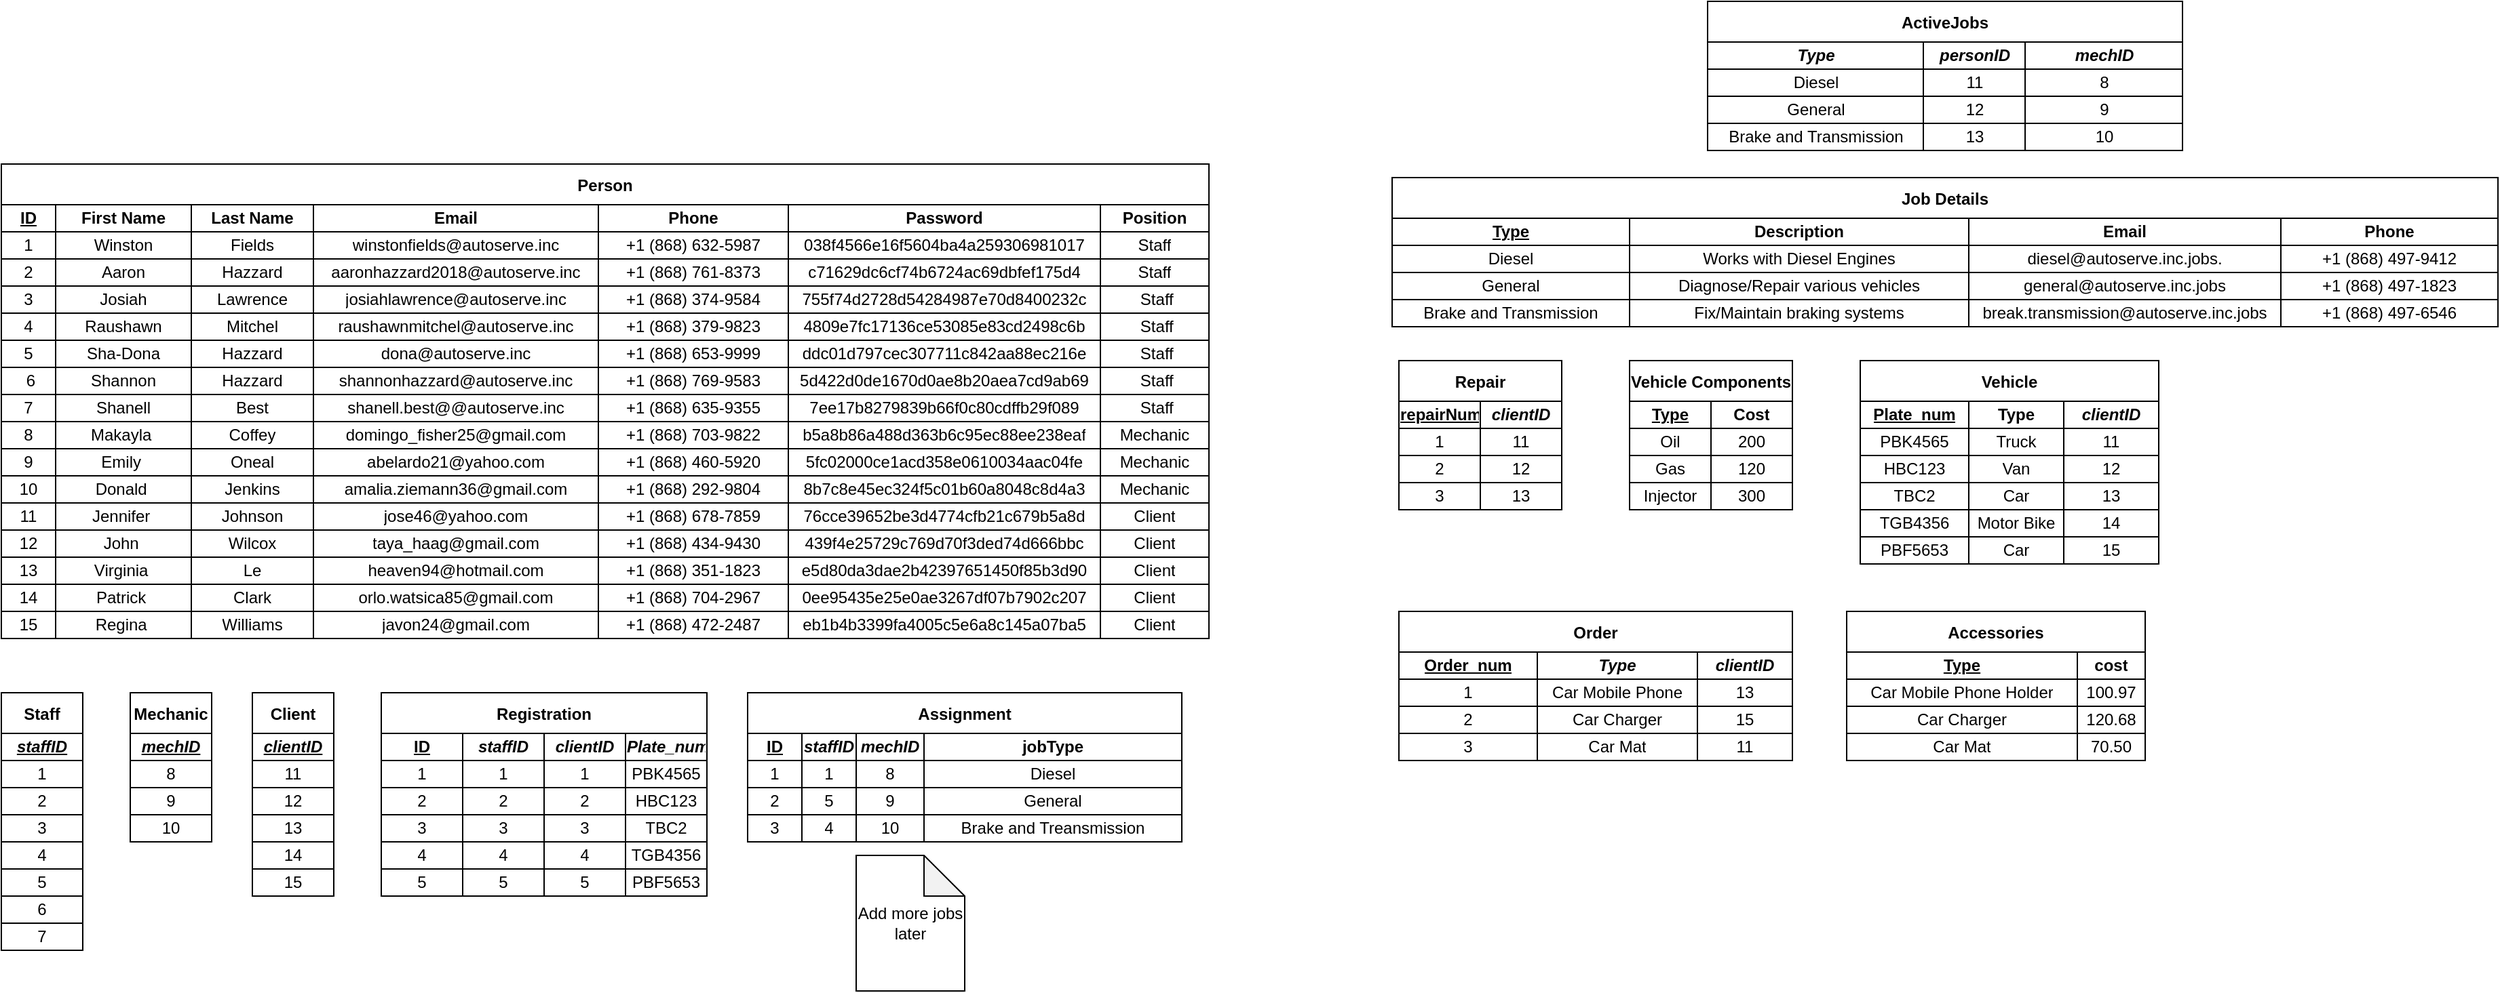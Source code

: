 <mxfile version="20.3.0" type="device"><diagram id="BUQxs3vEKDCIHXwhMjng" name="Page-1"><mxGraphModel dx="722" dy="1553" grid="1" gridSize="10" guides="1" tooltips="1" connect="1" arrows="1" fold="1" page="1" pageScale="1" pageWidth="850" pageHeight="1100" math="0" shadow="0"><root><mxCell id="0"/><mxCell id="1" parent="0"/><mxCell id="Xsrnv06snyV8c77Thri9-1" value="Person" style="shape=table;startSize=30;container=1;collapsible=0;childLayout=tableLayout;fontStyle=1;align=center;" parent="1" vertex="1"><mxGeometry x="160" y="110" width="890" height="350" as="geometry"/></mxCell><mxCell id="Xsrnv06snyV8c77Thri9-2" value="" style="shape=tableRow;horizontal=0;startSize=0;swimlaneHead=0;swimlaneBody=0;top=0;left=0;bottom=0;right=0;collapsible=0;dropTarget=0;fillColor=none;points=[[0,0.5],[1,0.5]];portConstraint=eastwest;fontStyle=1" parent="Xsrnv06snyV8c77Thri9-1" vertex="1"><mxGeometry y="30" width="890" height="20" as="geometry"/></mxCell><mxCell id="Xsrnv06snyV8c77Thri9-58" value="&lt;b&gt;ID&lt;/b&gt;" style="shape=partialRectangle;html=1;whiteSpace=wrap;connectable=0;fillColor=none;top=0;left=0;bottom=0;right=0;overflow=hidden;fontStyle=4" parent="Xsrnv06snyV8c77Thri9-2" vertex="1"><mxGeometry width="40" height="20" as="geometry"><mxRectangle width="40" height="20" as="alternateBounds"/></mxGeometry></mxCell><mxCell id="Xsrnv06snyV8c77Thri9-3" value="&lt;b&gt;First Name&lt;/b&gt;" style="shape=partialRectangle;html=1;whiteSpace=wrap;connectable=0;fillColor=none;top=0;left=0;bottom=0;right=0;overflow=hidden;" parent="Xsrnv06snyV8c77Thri9-2" vertex="1"><mxGeometry x="40" width="100" height="20" as="geometry"><mxRectangle width="100" height="20" as="alternateBounds"/></mxGeometry></mxCell><mxCell id="Xsrnv06snyV8c77Thri9-4" value="&lt;b&gt;Last Name&lt;/b&gt;" style="shape=partialRectangle;html=1;whiteSpace=wrap;connectable=0;fillColor=none;top=0;left=0;bottom=0;right=0;overflow=hidden;" parent="Xsrnv06snyV8c77Thri9-2" vertex="1"><mxGeometry x="140" width="90" height="20" as="geometry"><mxRectangle width="90" height="20" as="alternateBounds"/></mxGeometry></mxCell><mxCell id="Xsrnv06snyV8c77Thri9-5" value="&lt;b&gt;Email&lt;/b&gt;" style="shape=partialRectangle;html=1;whiteSpace=wrap;connectable=0;fillColor=none;top=0;left=0;bottom=0;right=0;overflow=hidden;" parent="Xsrnv06snyV8c77Thri9-2" vertex="1"><mxGeometry x="230" width="210" height="20" as="geometry"><mxRectangle width="210" height="20" as="alternateBounds"/></mxGeometry></mxCell><mxCell id="Xsrnv06snyV8c77Thri9-22" value="&lt;b&gt;Phone&lt;/b&gt;" style="shape=partialRectangle;html=1;whiteSpace=wrap;connectable=0;fillColor=none;top=0;left=0;bottom=0;right=0;overflow=hidden;" parent="Xsrnv06snyV8c77Thri9-2" vertex="1"><mxGeometry x="440" width="140" height="20" as="geometry"><mxRectangle width="140" height="20" as="alternateBounds"/></mxGeometry></mxCell><mxCell id="Xsrnv06snyV8c77Thri9-25" value="&lt;b&gt;Password&lt;/b&gt;" style="shape=partialRectangle;html=1;whiteSpace=wrap;connectable=0;fillColor=none;top=0;left=0;bottom=0;right=0;overflow=hidden;" parent="Xsrnv06snyV8c77Thri9-2" vertex="1"><mxGeometry x="580" width="230" height="20" as="geometry"><mxRectangle width="230" height="20" as="alternateBounds"/></mxGeometry></mxCell><mxCell id="Xsrnv06snyV8c77Thri9-199" value="&lt;b&gt;Position&lt;/b&gt;" style="shape=partialRectangle;html=1;whiteSpace=wrap;connectable=0;fillColor=none;top=0;left=0;bottom=0;right=0;overflow=hidden;" parent="Xsrnv06snyV8c77Thri9-2" vertex="1"><mxGeometry x="810" width="80" height="20" as="geometry"><mxRectangle width="80" height="20" as="alternateBounds"/></mxGeometry></mxCell><mxCell id="Xsrnv06snyV8c77Thri9-6" value="" style="shape=tableRow;horizontal=0;startSize=0;swimlaneHead=0;swimlaneBody=0;top=0;left=0;bottom=0;right=0;collapsible=0;dropTarget=0;fillColor=none;points=[[0,0.5],[1,0.5]];portConstraint=eastwest;" parent="Xsrnv06snyV8c77Thri9-1" vertex="1"><mxGeometry y="50" width="890" height="20" as="geometry"/></mxCell><mxCell id="Xsrnv06snyV8c77Thri9-59" value="1" style="shape=partialRectangle;html=1;whiteSpace=wrap;connectable=0;fillColor=none;top=0;left=0;bottom=0;right=0;overflow=hidden;" parent="Xsrnv06snyV8c77Thri9-6" vertex="1"><mxGeometry width="40" height="20" as="geometry"><mxRectangle width="40" height="20" as="alternateBounds"/></mxGeometry></mxCell><mxCell id="Xsrnv06snyV8c77Thri9-7" value="Winston" style="shape=partialRectangle;html=1;whiteSpace=wrap;connectable=0;fillColor=none;top=0;left=0;bottom=0;right=0;overflow=hidden;" parent="Xsrnv06snyV8c77Thri9-6" vertex="1"><mxGeometry x="40" width="100" height="20" as="geometry"><mxRectangle width="100" height="20" as="alternateBounds"/></mxGeometry></mxCell><mxCell id="Xsrnv06snyV8c77Thri9-8" value="Fields" style="shape=partialRectangle;html=1;whiteSpace=wrap;connectable=0;fillColor=none;top=0;left=0;bottom=0;right=0;overflow=hidden;" parent="Xsrnv06snyV8c77Thri9-6" vertex="1"><mxGeometry x="140" width="90" height="20" as="geometry"><mxRectangle width="90" height="20" as="alternateBounds"/></mxGeometry></mxCell><mxCell id="Xsrnv06snyV8c77Thri9-9" value="winstonfields@autoserve.inc" style="shape=partialRectangle;html=1;whiteSpace=wrap;connectable=0;fillColor=none;top=0;left=0;bottom=0;right=0;overflow=hidden;" parent="Xsrnv06snyV8c77Thri9-6" vertex="1"><mxGeometry x="230" width="210" height="20" as="geometry"><mxRectangle width="210" height="20" as="alternateBounds"/></mxGeometry></mxCell><mxCell id="Xsrnv06snyV8c77Thri9-23" value="+1 (868) 632-5987" style="shape=partialRectangle;html=1;whiteSpace=wrap;connectable=0;fillColor=none;top=0;left=0;bottom=0;right=0;overflow=hidden;" parent="Xsrnv06snyV8c77Thri9-6" vertex="1"><mxGeometry x="440" width="140" height="20" as="geometry"><mxRectangle width="140" height="20" as="alternateBounds"/></mxGeometry></mxCell><mxCell id="Xsrnv06snyV8c77Thri9-26" value="038f4566e16f5604ba4a259306981017" style="shape=partialRectangle;html=1;whiteSpace=wrap;connectable=0;fillColor=none;top=0;left=0;bottom=0;right=0;overflow=hidden;" parent="Xsrnv06snyV8c77Thri9-6" vertex="1"><mxGeometry x="580" width="230" height="20" as="geometry"><mxRectangle width="230" height="20" as="alternateBounds"/></mxGeometry></mxCell><mxCell id="Xsrnv06snyV8c77Thri9-200" value="Staff" style="shape=partialRectangle;html=1;whiteSpace=wrap;connectable=0;fillColor=none;top=0;left=0;bottom=0;right=0;overflow=hidden;" parent="Xsrnv06snyV8c77Thri9-6" vertex="1"><mxGeometry x="810" width="80" height="20" as="geometry"><mxRectangle width="80" height="20" as="alternateBounds"/></mxGeometry></mxCell><mxCell id="Xsrnv06snyV8c77Thri9-34" style="shape=tableRow;horizontal=0;startSize=0;swimlaneHead=0;swimlaneBody=0;top=0;left=0;bottom=0;right=0;collapsible=0;dropTarget=0;fillColor=none;points=[[0,0.5],[1,0.5]];portConstraint=eastwest;" parent="Xsrnv06snyV8c77Thri9-1" vertex="1"><mxGeometry y="70" width="890" height="20" as="geometry"/></mxCell><mxCell id="Xsrnv06snyV8c77Thri9-60" value="2" style="shape=partialRectangle;html=1;whiteSpace=wrap;connectable=0;fillColor=none;top=0;left=0;bottom=0;right=0;overflow=hidden;" parent="Xsrnv06snyV8c77Thri9-34" vertex="1"><mxGeometry width="40" height="20" as="geometry"><mxRectangle width="40" height="20" as="alternateBounds"/></mxGeometry></mxCell><mxCell id="Xsrnv06snyV8c77Thri9-35" value="Aaron" style="shape=partialRectangle;html=1;whiteSpace=wrap;connectable=0;fillColor=none;top=0;left=0;bottom=0;right=0;overflow=hidden;" parent="Xsrnv06snyV8c77Thri9-34" vertex="1"><mxGeometry x="40" width="100" height="20" as="geometry"><mxRectangle width="100" height="20" as="alternateBounds"/></mxGeometry></mxCell><mxCell id="Xsrnv06snyV8c77Thri9-36" value="Hazzard" style="shape=partialRectangle;html=1;whiteSpace=wrap;connectable=0;fillColor=none;top=0;left=0;bottom=0;right=0;overflow=hidden;" parent="Xsrnv06snyV8c77Thri9-34" vertex="1"><mxGeometry x="140" width="90" height="20" as="geometry"><mxRectangle width="90" height="20" as="alternateBounds"/></mxGeometry></mxCell><mxCell id="Xsrnv06snyV8c77Thri9-37" value="aaronhazzard2018@autoserve.inc" style="shape=partialRectangle;html=1;whiteSpace=wrap;connectable=0;fillColor=none;top=0;left=0;bottom=0;right=0;overflow=hidden;" parent="Xsrnv06snyV8c77Thri9-34" vertex="1"><mxGeometry x="230" width="210" height="20" as="geometry"><mxRectangle width="210" height="20" as="alternateBounds"/></mxGeometry></mxCell><mxCell id="Xsrnv06snyV8c77Thri9-38" value="+1 (868) 761-8373" style="shape=partialRectangle;html=1;whiteSpace=wrap;connectable=0;fillColor=none;top=0;left=0;bottom=0;right=0;overflow=hidden;" parent="Xsrnv06snyV8c77Thri9-34" vertex="1"><mxGeometry x="440" width="140" height="20" as="geometry"><mxRectangle width="140" height="20" as="alternateBounds"/></mxGeometry></mxCell><mxCell id="Xsrnv06snyV8c77Thri9-39" value="c71629dc6cf74b6724ac69dbfef175d4" style="shape=partialRectangle;html=1;whiteSpace=wrap;connectable=0;fillColor=none;top=0;left=0;bottom=0;right=0;overflow=hidden;" parent="Xsrnv06snyV8c77Thri9-34" vertex="1"><mxGeometry x="580" width="230" height="20" as="geometry"><mxRectangle width="230" height="20" as="alternateBounds"/></mxGeometry></mxCell><mxCell id="Xsrnv06snyV8c77Thri9-201" value="Staff" style="shape=partialRectangle;html=1;whiteSpace=wrap;connectable=0;fillColor=none;top=0;left=0;bottom=0;right=0;overflow=hidden;" parent="Xsrnv06snyV8c77Thri9-34" vertex="1"><mxGeometry x="810" width="80" height="20" as="geometry"><mxRectangle width="80" height="20" as="alternateBounds"/></mxGeometry></mxCell><mxCell id="Xsrnv06snyV8c77Thri9-28" style="shape=tableRow;horizontal=0;startSize=0;swimlaneHead=0;swimlaneBody=0;top=0;left=0;bottom=0;right=0;collapsible=0;dropTarget=0;fillColor=none;points=[[0,0.5],[1,0.5]];portConstraint=eastwest;" parent="Xsrnv06snyV8c77Thri9-1" vertex="1"><mxGeometry y="90" width="890" height="20" as="geometry"/></mxCell><mxCell id="Xsrnv06snyV8c77Thri9-61" value="3" style="shape=partialRectangle;html=1;whiteSpace=wrap;connectable=0;fillColor=none;top=0;left=0;bottom=0;right=0;overflow=hidden;" parent="Xsrnv06snyV8c77Thri9-28" vertex="1"><mxGeometry width="40" height="20" as="geometry"><mxRectangle width="40" height="20" as="alternateBounds"/></mxGeometry></mxCell><mxCell id="Xsrnv06snyV8c77Thri9-29" value="Josiah" style="shape=partialRectangle;html=1;whiteSpace=wrap;connectable=0;fillColor=none;top=0;left=0;bottom=0;right=0;overflow=hidden;" parent="Xsrnv06snyV8c77Thri9-28" vertex="1"><mxGeometry x="40" width="100" height="20" as="geometry"><mxRectangle width="100" height="20" as="alternateBounds"/></mxGeometry></mxCell><mxCell id="Xsrnv06snyV8c77Thri9-30" value="Lawrence" style="shape=partialRectangle;html=1;whiteSpace=wrap;connectable=0;fillColor=none;top=0;left=0;bottom=0;right=0;overflow=hidden;" parent="Xsrnv06snyV8c77Thri9-28" vertex="1"><mxGeometry x="140" width="90" height="20" as="geometry"><mxRectangle width="90" height="20" as="alternateBounds"/></mxGeometry></mxCell><mxCell id="Xsrnv06snyV8c77Thri9-31" value="josiahlawrence@autoserve.inc" style="shape=partialRectangle;html=1;whiteSpace=wrap;connectable=0;fillColor=none;top=0;left=0;bottom=0;right=0;overflow=hidden;" parent="Xsrnv06snyV8c77Thri9-28" vertex="1"><mxGeometry x="230" width="210" height="20" as="geometry"><mxRectangle width="210" height="20" as="alternateBounds"/></mxGeometry></mxCell><mxCell id="Xsrnv06snyV8c77Thri9-32" value="+1 (868) 374-9584" style="shape=partialRectangle;html=1;whiteSpace=wrap;connectable=0;fillColor=none;top=0;left=0;bottom=0;right=0;overflow=hidden;" parent="Xsrnv06snyV8c77Thri9-28" vertex="1"><mxGeometry x="440" width="140" height="20" as="geometry"><mxRectangle width="140" height="20" as="alternateBounds"/></mxGeometry></mxCell><mxCell id="Xsrnv06snyV8c77Thri9-33" value="755f74d2728d54284987e70d8400232c" style="shape=partialRectangle;html=1;whiteSpace=wrap;connectable=0;fillColor=none;top=0;left=0;bottom=0;right=0;overflow=hidden;" parent="Xsrnv06snyV8c77Thri9-28" vertex="1"><mxGeometry x="580" width="230" height="20" as="geometry"><mxRectangle width="230" height="20" as="alternateBounds"/></mxGeometry></mxCell><mxCell id="Xsrnv06snyV8c77Thri9-202" value="&amp;nbsp;Staff" style="shape=partialRectangle;html=1;whiteSpace=wrap;connectable=0;fillColor=none;top=0;left=0;bottom=0;right=0;overflow=hidden;" parent="Xsrnv06snyV8c77Thri9-28" vertex="1"><mxGeometry x="810" width="80" height="20" as="geometry"><mxRectangle width="80" height="20" as="alternateBounds"/></mxGeometry></mxCell><mxCell id="Xsrnv06snyV8c77Thri9-10" value="" style="shape=tableRow;horizontal=0;startSize=0;swimlaneHead=0;swimlaneBody=0;top=0;left=0;bottom=0;right=0;collapsible=0;dropTarget=0;fillColor=none;points=[[0,0.5],[1,0.5]];portConstraint=eastwest;" parent="Xsrnv06snyV8c77Thri9-1" vertex="1"><mxGeometry y="110" width="890" height="20" as="geometry"/></mxCell><mxCell id="Xsrnv06snyV8c77Thri9-62" value="4" style="shape=partialRectangle;html=1;whiteSpace=wrap;connectable=0;fillColor=none;top=0;left=0;bottom=0;right=0;overflow=hidden;" parent="Xsrnv06snyV8c77Thri9-10" vertex="1"><mxGeometry width="40" height="20" as="geometry"><mxRectangle width="40" height="20" as="alternateBounds"/></mxGeometry></mxCell><mxCell id="Xsrnv06snyV8c77Thri9-11" value="Raushawn" style="shape=partialRectangle;html=1;whiteSpace=wrap;connectable=0;fillColor=none;top=0;left=0;bottom=0;right=0;overflow=hidden;" parent="Xsrnv06snyV8c77Thri9-10" vertex="1"><mxGeometry x="40" width="100" height="20" as="geometry"><mxRectangle width="100" height="20" as="alternateBounds"/></mxGeometry></mxCell><mxCell id="Xsrnv06snyV8c77Thri9-12" value="Mitchel" style="shape=partialRectangle;html=1;whiteSpace=wrap;connectable=0;fillColor=none;top=0;left=0;bottom=0;right=0;overflow=hidden;" parent="Xsrnv06snyV8c77Thri9-10" vertex="1"><mxGeometry x="140" width="90" height="20" as="geometry"><mxRectangle width="90" height="20" as="alternateBounds"/></mxGeometry></mxCell><mxCell id="Xsrnv06snyV8c77Thri9-13" value="raushawnmitchel@autoserve.inc" style="shape=partialRectangle;html=1;whiteSpace=wrap;connectable=0;fillColor=none;top=0;left=0;bottom=0;right=0;overflow=hidden;" parent="Xsrnv06snyV8c77Thri9-10" vertex="1"><mxGeometry x="230" width="210" height="20" as="geometry"><mxRectangle width="210" height="20" as="alternateBounds"/></mxGeometry></mxCell><mxCell id="Xsrnv06snyV8c77Thri9-24" value="+1 (868) 379-9823" style="shape=partialRectangle;html=1;whiteSpace=wrap;connectable=0;fillColor=none;top=0;left=0;bottom=0;right=0;overflow=hidden;" parent="Xsrnv06snyV8c77Thri9-10" vertex="1"><mxGeometry x="440" width="140" height="20" as="geometry"><mxRectangle width="140" height="20" as="alternateBounds"/></mxGeometry></mxCell><mxCell id="Xsrnv06snyV8c77Thri9-27" value="4809e7fc17136ce53085e83cd2498c6b" style="shape=partialRectangle;html=1;whiteSpace=wrap;connectable=0;fillColor=none;top=0;left=0;bottom=0;right=0;overflow=hidden;" parent="Xsrnv06snyV8c77Thri9-10" vertex="1"><mxGeometry x="580" width="230" height="20" as="geometry"><mxRectangle width="230" height="20" as="alternateBounds"/></mxGeometry></mxCell><mxCell id="Xsrnv06snyV8c77Thri9-203" value="&amp;nbsp;Staff" style="shape=partialRectangle;html=1;whiteSpace=wrap;connectable=0;fillColor=none;top=0;left=0;bottom=0;right=0;overflow=hidden;" parent="Xsrnv06snyV8c77Thri9-10" vertex="1"><mxGeometry x="810" width="80" height="20" as="geometry"><mxRectangle width="80" height="20" as="alternateBounds"/></mxGeometry></mxCell><mxCell id="Xsrnv06snyV8c77Thri9-40" style="shape=tableRow;horizontal=0;startSize=0;swimlaneHead=0;swimlaneBody=0;top=0;left=0;bottom=0;right=0;collapsible=0;dropTarget=0;fillColor=none;points=[[0,0.5],[1,0.5]];portConstraint=eastwest;" parent="Xsrnv06snyV8c77Thri9-1" vertex="1"><mxGeometry y="130" width="890" height="20" as="geometry"/></mxCell><mxCell id="Xsrnv06snyV8c77Thri9-63" value="5" style="shape=partialRectangle;html=1;whiteSpace=wrap;connectable=0;fillColor=none;top=0;left=0;bottom=0;right=0;overflow=hidden;" parent="Xsrnv06snyV8c77Thri9-40" vertex="1"><mxGeometry width="40" height="20" as="geometry"><mxRectangle width="40" height="20" as="alternateBounds"/></mxGeometry></mxCell><mxCell id="Xsrnv06snyV8c77Thri9-41" value="Sha-Dona" style="shape=partialRectangle;html=1;whiteSpace=wrap;connectable=0;fillColor=none;top=0;left=0;bottom=0;right=0;overflow=hidden;" parent="Xsrnv06snyV8c77Thri9-40" vertex="1"><mxGeometry x="40" width="100" height="20" as="geometry"><mxRectangle width="100" height="20" as="alternateBounds"/></mxGeometry></mxCell><mxCell id="Xsrnv06snyV8c77Thri9-42" value="Hazzard" style="shape=partialRectangle;html=1;whiteSpace=wrap;connectable=0;fillColor=none;top=0;left=0;bottom=0;right=0;overflow=hidden;" parent="Xsrnv06snyV8c77Thri9-40" vertex="1"><mxGeometry x="140" width="90" height="20" as="geometry"><mxRectangle width="90" height="20" as="alternateBounds"/></mxGeometry></mxCell><mxCell id="Xsrnv06snyV8c77Thri9-43" value="dona@autoserve.inc" style="shape=partialRectangle;html=1;whiteSpace=wrap;connectable=0;fillColor=none;top=0;left=0;bottom=0;right=0;overflow=hidden;" parent="Xsrnv06snyV8c77Thri9-40" vertex="1"><mxGeometry x="230" width="210" height="20" as="geometry"><mxRectangle width="210" height="20" as="alternateBounds"/></mxGeometry></mxCell><mxCell id="Xsrnv06snyV8c77Thri9-44" value="+1 (868) 653-9999" style="shape=partialRectangle;html=1;whiteSpace=wrap;connectable=0;fillColor=none;top=0;left=0;bottom=0;right=0;overflow=hidden;" parent="Xsrnv06snyV8c77Thri9-40" vertex="1"><mxGeometry x="440" width="140" height="20" as="geometry"><mxRectangle width="140" height="20" as="alternateBounds"/></mxGeometry></mxCell><mxCell id="Xsrnv06snyV8c77Thri9-45" value="ddc01d797cec307711c842aa88ec216e" style="shape=partialRectangle;html=1;whiteSpace=wrap;connectable=0;fillColor=none;top=0;left=0;bottom=0;right=0;overflow=hidden;" parent="Xsrnv06snyV8c77Thri9-40" vertex="1"><mxGeometry x="580" width="230" height="20" as="geometry"><mxRectangle width="230" height="20" as="alternateBounds"/></mxGeometry></mxCell><mxCell id="Xsrnv06snyV8c77Thri9-204" value="&amp;nbsp;Staff" style="shape=partialRectangle;html=1;whiteSpace=wrap;connectable=0;fillColor=none;top=0;left=0;bottom=0;right=0;overflow=hidden;" parent="Xsrnv06snyV8c77Thri9-40" vertex="1"><mxGeometry x="810" width="80" height="20" as="geometry"><mxRectangle width="80" height="20" as="alternateBounds"/></mxGeometry></mxCell><mxCell id="Xsrnv06snyV8c77Thri9-46" style="shape=tableRow;horizontal=0;startSize=0;swimlaneHead=0;swimlaneBody=0;top=0;left=0;bottom=0;right=0;collapsible=0;dropTarget=0;fillColor=none;points=[[0,0.5],[1,0.5]];portConstraint=eastwest;" parent="Xsrnv06snyV8c77Thri9-1" vertex="1"><mxGeometry y="150" width="890" height="20" as="geometry"/></mxCell><mxCell id="Xsrnv06snyV8c77Thri9-64" value="&amp;nbsp;6" style="shape=partialRectangle;html=1;whiteSpace=wrap;connectable=0;fillColor=none;top=0;left=0;bottom=0;right=0;overflow=hidden;" parent="Xsrnv06snyV8c77Thri9-46" vertex="1"><mxGeometry width="40" height="20" as="geometry"><mxRectangle width="40" height="20" as="alternateBounds"/></mxGeometry></mxCell><mxCell id="Xsrnv06snyV8c77Thri9-47" value="Shannon" style="shape=partialRectangle;html=1;whiteSpace=wrap;connectable=0;fillColor=none;top=0;left=0;bottom=0;right=0;overflow=hidden;" parent="Xsrnv06snyV8c77Thri9-46" vertex="1"><mxGeometry x="40" width="100" height="20" as="geometry"><mxRectangle width="100" height="20" as="alternateBounds"/></mxGeometry></mxCell><mxCell id="Xsrnv06snyV8c77Thri9-48" value="Hazzard" style="shape=partialRectangle;html=1;whiteSpace=wrap;connectable=0;fillColor=none;top=0;left=0;bottom=0;right=0;overflow=hidden;" parent="Xsrnv06snyV8c77Thri9-46" vertex="1"><mxGeometry x="140" width="90" height="20" as="geometry"><mxRectangle width="90" height="20" as="alternateBounds"/></mxGeometry></mxCell><mxCell id="Xsrnv06snyV8c77Thri9-49" value="shannonhazzard@autoserve.inc" style="shape=partialRectangle;html=1;whiteSpace=wrap;connectable=0;fillColor=none;top=0;left=0;bottom=0;right=0;overflow=hidden;" parent="Xsrnv06snyV8c77Thri9-46" vertex="1"><mxGeometry x="230" width="210" height="20" as="geometry"><mxRectangle width="210" height="20" as="alternateBounds"/></mxGeometry></mxCell><mxCell id="Xsrnv06snyV8c77Thri9-50" value="+1 (868) 769-9583" style="shape=partialRectangle;html=1;whiteSpace=wrap;connectable=0;fillColor=none;top=0;left=0;bottom=0;right=0;overflow=hidden;" parent="Xsrnv06snyV8c77Thri9-46" vertex="1"><mxGeometry x="440" width="140" height="20" as="geometry"><mxRectangle width="140" height="20" as="alternateBounds"/></mxGeometry></mxCell><mxCell id="Xsrnv06snyV8c77Thri9-51" value="5d422d0de1670d0ae8b20aea7cd9ab69" style="shape=partialRectangle;html=1;whiteSpace=wrap;connectable=0;fillColor=none;top=0;left=0;bottom=0;right=0;overflow=hidden;" parent="Xsrnv06snyV8c77Thri9-46" vertex="1"><mxGeometry x="580" width="230" height="20" as="geometry"><mxRectangle width="230" height="20" as="alternateBounds"/></mxGeometry></mxCell><mxCell id="Xsrnv06snyV8c77Thri9-205" value="&amp;nbsp;Staff" style="shape=partialRectangle;html=1;whiteSpace=wrap;connectable=0;fillColor=none;top=0;left=0;bottom=0;right=0;overflow=hidden;" parent="Xsrnv06snyV8c77Thri9-46" vertex="1"><mxGeometry x="810" width="80" height="20" as="geometry"><mxRectangle width="80" height="20" as="alternateBounds"/></mxGeometry></mxCell><mxCell id="Xsrnv06snyV8c77Thri9-52" style="shape=tableRow;horizontal=0;startSize=0;swimlaneHead=0;swimlaneBody=0;top=0;left=0;bottom=0;right=0;collapsible=0;dropTarget=0;fillColor=none;points=[[0,0.5],[1,0.5]];portConstraint=eastwest;" parent="Xsrnv06snyV8c77Thri9-1" vertex="1"><mxGeometry y="170" width="890" height="20" as="geometry"/></mxCell><mxCell id="Xsrnv06snyV8c77Thri9-65" value="7" style="shape=partialRectangle;html=1;whiteSpace=wrap;connectable=0;fillColor=none;top=0;left=0;bottom=0;right=0;overflow=hidden;" parent="Xsrnv06snyV8c77Thri9-52" vertex="1"><mxGeometry width="40" height="20" as="geometry"><mxRectangle width="40" height="20" as="alternateBounds"/></mxGeometry></mxCell><mxCell id="Xsrnv06snyV8c77Thri9-53" value="Shanell" style="shape=partialRectangle;html=1;whiteSpace=wrap;connectable=0;fillColor=none;top=0;left=0;bottom=0;right=0;overflow=hidden;" parent="Xsrnv06snyV8c77Thri9-52" vertex="1"><mxGeometry x="40" width="100" height="20" as="geometry"><mxRectangle width="100" height="20" as="alternateBounds"/></mxGeometry></mxCell><mxCell id="Xsrnv06snyV8c77Thri9-54" value="Best" style="shape=partialRectangle;html=1;whiteSpace=wrap;connectable=0;fillColor=none;top=0;left=0;bottom=0;right=0;overflow=hidden;" parent="Xsrnv06snyV8c77Thri9-52" vertex="1"><mxGeometry x="140" width="90" height="20" as="geometry"><mxRectangle width="90" height="20" as="alternateBounds"/></mxGeometry></mxCell><mxCell id="Xsrnv06snyV8c77Thri9-55" value="shanell.best@@autoserve.inc" style="shape=partialRectangle;html=1;whiteSpace=wrap;connectable=0;fillColor=none;top=0;left=0;bottom=0;right=0;overflow=hidden;" parent="Xsrnv06snyV8c77Thri9-52" vertex="1"><mxGeometry x="230" width="210" height="20" as="geometry"><mxRectangle width="210" height="20" as="alternateBounds"/></mxGeometry></mxCell><mxCell id="Xsrnv06snyV8c77Thri9-56" value="+1 (868) 635-9355" style="shape=partialRectangle;html=1;whiteSpace=wrap;connectable=0;fillColor=none;top=0;left=0;bottom=0;right=0;overflow=hidden;" parent="Xsrnv06snyV8c77Thri9-52" vertex="1"><mxGeometry x="440" width="140" height="20" as="geometry"><mxRectangle width="140" height="20" as="alternateBounds"/></mxGeometry></mxCell><mxCell id="Xsrnv06snyV8c77Thri9-57" value="7ee17b8279839b66f0c80cdffb29f089" style="shape=partialRectangle;html=1;whiteSpace=wrap;connectable=0;fillColor=none;top=0;left=0;bottom=0;right=0;overflow=hidden;" parent="Xsrnv06snyV8c77Thri9-52" vertex="1"><mxGeometry x="580" width="230" height="20" as="geometry"><mxRectangle width="230" height="20" as="alternateBounds"/></mxGeometry></mxCell><mxCell id="Xsrnv06snyV8c77Thri9-206" value="&amp;nbsp;Staff" style="shape=partialRectangle;html=1;whiteSpace=wrap;connectable=0;fillColor=none;top=0;left=0;bottom=0;right=0;overflow=hidden;" parent="Xsrnv06snyV8c77Thri9-52" vertex="1"><mxGeometry x="810" width="80" height="20" as="geometry"><mxRectangle width="80" height="20" as="alternateBounds"/></mxGeometry></mxCell><mxCell id="Xsrnv06snyV8c77Thri9-97" style="shape=tableRow;horizontal=0;startSize=0;swimlaneHead=0;swimlaneBody=0;top=0;left=0;bottom=0;right=0;collapsible=0;dropTarget=0;fillColor=none;points=[[0,0.5],[1,0.5]];portConstraint=eastwest;" parent="Xsrnv06snyV8c77Thri9-1" vertex="1"><mxGeometry y="190" width="890" height="20" as="geometry"/></mxCell><mxCell id="Xsrnv06snyV8c77Thri9-98" value="8" style="shape=partialRectangle;html=1;whiteSpace=wrap;connectable=0;fillColor=none;top=0;left=0;bottom=0;right=0;overflow=hidden;" parent="Xsrnv06snyV8c77Thri9-97" vertex="1"><mxGeometry width="40" height="20" as="geometry"><mxRectangle width="40" height="20" as="alternateBounds"/></mxGeometry></mxCell><mxCell id="Xsrnv06snyV8c77Thri9-99" value="Makayla&amp;nbsp;" style="shape=partialRectangle;html=1;whiteSpace=wrap;connectable=0;fillColor=none;top=0;left=0;bottom=0;right=0;overflow=hidden;" parent="Xsrnv06snyV8c77Thri9-97" vertex="1"><mxGeometry x="40" width="100" height="20" as="geometry"><mxRectangle width="100" height="20" as="alternateBounds"/></mxGeometry></mxCell><mxCell id="Xsrnv06snyV8c77Thri9-100" value="Coffey" style="shape=partialRectangle;html=1;whiteSpace=wrap;connectable=0;fillColor=none;top=0;left=0;bottom=0;right=0;overflow=hidden;" parent="Xsrnv06snyV8c77Thri9-97" vertex="1"><mxGeometry x="140" width="90" height="20" as="geometry"><mxRectangle width="90" height="20" as="alternateBounds"/></mxGeometry></mxCell><mxCell id="Xsrnv06snyV8c77Thri9-101" value="domingo_fisher25@gmail.com" style="shape=partialRectangle;html=1;whiteSpace=wrap;connectable=0;fillColor=none;top=0;left=0;bottom=0;right=0;overflow=hidden;" parent="Xsrnv06snyV8c77Thri9-97" vertex="1"><mxGeometry x="230" width="210" height="20" as="geometry"><mxRectangle width="210" height="20" as="alternateBounds"/></mxGeometry></mxCell><mxCell id="Xsrnv06snyV8c77Thri9-102" value="&lt;div&gt;+1 (868) 703-9822&lt;/div&gt;" style="shape=partialRectangle;html=1;whiteSpace=wrap;connectable=0;fillColor=none;top=0;left=0;bottom=0;right=0;overflow=hidden;" parent="Xsrnv06snyV8c77Thri9-97" vertex="1"><mxGeometry x="440" width="140" height="20" as="geometry"><mxRectangle width="140" height="20" as="alternateBounds"/></mxGeometry></mxCell><mxCell id="Xsrnv06snyV8c77Thri9-103" value="&lt;div&gt;b5a8b86a488d363b6c95ec88ee238eaf&lt;/div&gt;" style="shape=partialRectangle;html=1;whiteSpace=wrap;connectable=0;fillColor=none;top=0;left=0;bottom=0;right=0;overflow=hidden;" parent="Xsrnv06snyV8c77Thri9-97" vertex="1"><mxGeometry x="580" width="230" height="20" as="geometry"><mxRectangle width="230" height="20" as="alternateBounds"/></mxGeometry></mxCell><mxCell id="Xsrnv06snyV8c77Thri9-207" value="Mechanic" style="shape=partialRectangle;html=1;whiteSpace=wrap;connectable=0;fillColor=none;top=0;left=0;bottom=0;right=0;overflow=hidden;" parent="Xsrnv06snyV8c77Thri9-97" vertex="1"><mxGeometry x="810" width="80" height="20" as="geometry"><mxRectangle width="80" height="20" as="alternateBounds"/></mxGeometry></mxCell><mxCell id="Xsrnv06snyV8c77Thri9-127" style="shape=tableRow;horizontal=0;startSize=0;swimlaneHead=0;swimlaneBody=0;top=0;left=0;bottom=0;right=0;collapsible=0;dropTarget=0;fillColor=none;points=[[0,0.5],[1,0.5]];portConstraint=eastwest;" parent="Xsrnv06snyV8c77Thri9-1" vertex="1"><mxGeometry y="210" width="890" height="20" as="geometry"/></mxCell><mxCell id="Xsrnv06snyV8c77Thri9-128" value="9" style="shape=partialRectangle;html=1;whiteSpace=wrap;connectable=0;fillColor=none;top=0;left=0;bottom=0;right=0;overflow=hidden;" parent="Xsrnv06snyV8c77Thri9-127" vertex="1"><mxGeometry width="40" height="20" as="geometry"><mxRectangle width="40" height="20" as="alternateBounds"/></mxGeometry></mxCell><mxCell id="Xsrnv06snyV8c77Thri9-129" value="Emily&amp;nbsp;" style="shape=partialRectangle;html=1;whiteSpace=wrap;connectable=0;fillColor=none;top=0;left=0;bottom=0;right=0;overflow=hidden;" parent="Xsrnv06snyV8c77Thri9-127" vertex="1"><mxGeometry x="40" width="100" height="20" as="geometry"><mxRectangle width="100" height="20" as="alternateBounds"/></mxGeometry></mxCell><mxCell id="Xsrnv06snyV8c77Thri9-130" value="Oneal" style="shape=partialRectangle;html=1;whiteSpace=wrap;connectable=0;fillColor=none;top=0;left=0;bottom=0;right=0;overflow=hidden;" parent="Xsrnv06snyV8c77Thri9-127" vertex="1"><mxGeometry x="140" width="90" height="20" as="geometry"><mxRectangle width="90" height="20" as="alternateBounds"/></mxGeometry></mxCell><mxCell id="Xsrnv06snyV8c77Thri9-131" value="abelardo21@yahoo.com" style="shape=partialRectangle;html=1;whiteSpace=wrap;connectable=0;fillColor=none;top=0;left=0;bottom=0;right=0;overflow=hidden;" parent="Xsrnv06snyV8c77Thri9-127" vertex="1"><mxGeometry x="230" width="210" height="20" as="geometry"><mxRectangle width="210" height="20" as="alternateBounds"/></mxGeometry></mxCell><mxCell id="Xsrnv06snyV8c77Thri9-132" value="&lt;div&gt;+1 (868) 460-5920&lt;/div&gt;" style="shape=partialRectangle;html=1;whiteSpace=wrap;connectable=0;fillColor=none;top=0;left=0;bottom=0;right=0;overflow=hidden;" parent="Xsrnv06snyV8c77Thri9-127" vertex="1"><mxGeometry x="440" width="140" height="20" as="geometry"><mxRectangle width="140" height="20" as="alternateBounds"/></mxGeometry></mxCell><mxCell id="Xsrnv06snyV8c77Thri9-133" value="&lt;div&gt;5fc02000ce1acd358e0610034aac04fe&lt;/div&gt;" style="shape=partialRectangle;html=1;whiteSpace=wrap;connectable=0;fillColor=none;top=0;left=0;bottom=0;right=0;overflow=hidden;" parent="Xsrnv06snyV8c77Thri9-127" vertex="1"><mxGeometry x="580" width="230" height="20" as="geometry"><mxRectangle width="230" height="20" as="alternateBounds"/></mxGeometry></mxCell><mxCell id="Xsrnv06snyV8c77Thri9-208" value="Mechanic" style="shape=partialRectangle;html=1;whiteSpace=wrap;connectable=0;fillColor=none;top=0;left=0;bottom=0;right=0;overflow=hidden;" parent="Xsrnv06snyV8c77Thri9-127" vertex="1"><mxGeometry x="810" width="80" height="20" as="geometry"><mxRectangle width="80" height="20" as="alternateBounds"/></mxGeometry></mxCell><mxCell id="Xsrnv06snyV8c77Thri9-134" style="shape=tableRow;horizontal=0;startSize=0;swimlaneHead=0;swimlaneBody=0;top=0;left=0;bottom=0;right=0;collapsible=0;dropTarget=0;fillColor=none;points=[[0,0.5],[1,0.5]];portConstraint=eastwest;" parent="Xsrnv06snyV8c77Thri9-1" vertex="1"><mxGeometry y="230" width="890" height="20" as="geometry"/></mxCell><mxCell id="Xsrnv06snyV8c77Thri9-135" value="10" style="shape=partialRectangle;html=1;whiteSpace=wrap;connectable=0;fillColor=none;top=0;left=0;bottom=0;right=0;overflow=hidden;" parent="Xsrnv06snyV8c77Thri9-134" vertex="1"><mxGeometry width="40" height="20" as="geometry"><mxRectangle width="40" height="20" as="alternateBounds"/></mxGeometry></mxCell><mxCell id="Xsrnv06snyV8c77Thri9-136" value="Donald&amp;nbsp;" style="shape=partialRectangle;html=1;whiteSpace=wrap;connectable=0;fillColor=none;top=0;left=0;bottom=0;right=0;overflow=hidden;" parent="Xsrnv06snyV8c77Thri9-134" vertex="1"><mxGeometry x="40" width="100" height="20" as="geometry"><mxRectangle width="100" height="20" as="alternateBounds"/></mxGeometry></mxCell><mxCell id="Xsrnv06snyV8c77Thri9-137" value="Jenkins" style="shape=partialRectangle;html=1;whiteSpace=wrap;connectable=0;fillColor=none;top=0;left=0;bottom=0;right=0;overflow=hidden;" parent="Xsrnv06snyV8c77Thri9-134" vertex="1"><mxGeometry x="140" width="90" height="20" as="geometry"><mxRectangle width="90" height="20" as="alternateBounds"/></mxGeometry></mxCell><mxCell id="Xsrnv06snyV8c77Thri9-138" value="amalia.ziemann36@gmail.com" style="shape=partialRectangle;html=1;whiteSpace=wrap;connectable=0;fillColor=none;top=0;left=0;bottom=0;right=0;overflow=hidden;" parent="Xsrnv06snyV8c77Thri9-134" vertex="1"><mxGeometry x="230" width="210" height="20" as="geometry"><mxRectangle width="210" height="20" as="alternateBounds"/></mxGeometry></mxCell><mxCell id="Xsrnv06snyV8c77Thri9-139" value="&lt;div&gt;+1 (868) 292-9804&lt;/div&gt;" style="shape=partialRectangle;html=1;whiteSpace=wrap;connectable=0;fillColor=none;top=0;left=0;bottom=0;right=0;overflow=hidden;" parent="Xsrnv06snyV8c77Thri9-134" vertex="1"><mxGeometry x="440" width="140" height="20" as="geometry"><mxRectangle width="140" height="20" as="alternateBounds"/></mxGeometry></mxCell><mxCell id="Xsrnv06snyV8c77Thri9-140" value="&lt;div&gt;8b7c8e45ec324f5c01b60a8048c8d4a3&lt;/div&gt;" style="shape=partialRectangle;html=1;whiteSpace=wrap;connectable=0;fillColor=none;top=0;left=0;bottom=0;right=0;overflow=hidden;" parent="Xsrnv06snyV8c77Thri9-134" vertex="1"><mxGeometry x="580" width="230" height="20" as="geometry"><mxRectangle width="230" height="20" as="alternateBounds"/></mxGeometry></mxCell><mxCell id="Xsrnv06snyV8c77Thri9-209" value="Mechanic" style="shape=partialRectangle;html=1;whiteSpace=wrap;connectable=0;fillColor=none;top=0;left=0;bottom=0;right=0;overflow=hidden;" parent="Xsrnv06snyV8c77Thri9-134" vertex="1"><mxGeometry x="810" width="80" height="20" as="geometry"><mxRectangle width="80" height="20" as="alternateBounds"/></mxGeometry></mxCell><mxCell id="Xsrnv06snyV8c77Thri9-141" style="shape=tableRow;horizontal=0;startSize=0;swimlaneHead=0;swimlaneBody=0;top=0;left=0;bottom=0;right=0;collapsible=0;dropTarget=0;fillColor=none;points=[[0,0.5],[1,0.5]];portConstraint=eastwest;" parent="Xsrnv06snyV8c77Thri9-1" vertex="1"><mxGeometry y="250" width="890" height="20" as="geometry"/></mxCell><mxCell id="Xsrnv06snyV8c77Thri9-142" value="11" style="shape=partialRectangle;html=1;whiteSpace=wrap;connectable=0;fillColor=none;top=0;left=0;bottom=0;right=0;overflow=hidden;" parent="Xsrnv06snyV8c77Thri9-141" vertex="1"><mxGeometry width="40" height="20" as="geometry"><mxRectangle width="40" height="20" as="alternateBounds"/></mxGeometry></mxCell><mxCell id="Xsrnv06snyV8c77Thri9-143" value="Jennifer&amp;nbsp;" style="shape=partialRectangle;html=1;whiteSpace=wrap;connectable=0;fillColor=none;top=0;left=0;bottom=0;right=0;overflow=hidden;" parent="Xsrnv06snyV8c77Thri9-141" vertex="1"><mxGeometry x="40" width="100" height="20" as="geometry"><mxRectangle width="100" height="20" as="alternateBounds"/></mxGeometry></mxCell><mxCell id="Xsrnv06snyV8c77Thri9-144" value="Johnson" style="shape=partialRectangle;html=1;whiteSpace=wrap;connectable=0;fillColor=none;top=0;left=0;bottom=0;right=0;overflow=hidden;" parent="Xsrnv06snyV8c77Thri9-141" vertex="1"><mxGeometry x="140" width="90" height="20" as="geometry"><mxRectangle width="90" height="20" as="alternateBounds"/></mxGeometry></mxCell><mxCell id="Xsrnv06snyV8c77Thri9-145" value="jose46@yahoo.com" style="shape=partialRectangle;html=1;whiteSpace=wrap;connectable=0;fillColor=none;top=0;left=0;bottom=0;right=0;overflow=hidden;" parent="Xsrnv06snyV8c77Thri9-141" vertex="1"><mxGeometry x="230" width="210" height="20" as="geometry"><mxRectangle width="210" height="20" as="alternateBounds"/></mxGeometry></mxCell><mxCell id="Xsrnv06snyV8c77Thri9-146" value="&lt;div&gt;+1 (868) 678-7859&lt;/div&gt;" style="shape=partialRectangle;html=1;whiteSpace=wrap;connectable=0;fillColor=none;top=0;left=0;bottom=0;right=0;overflow=hidden;" parent="Xsrnv06snyV8c77Thri9-141" vertex="1"><mxGeometry x="440" width="140" height="20" as="geometry"><mxRectangle width="140" height="20" as="alternateBounds"/></mxGeometry></mxCell><mxCell id="Xsrnv06snyV8c77Thri9-147" value="76cce39652be3d4774cfb21c679b5a8d" style="shape=partialRectangle;html=1;whiteSpace=wrap;connectable=0;fillColor=none;top=0;left=0;bottom=0;right=0;overflow=hidden;" parent="Xsrnv06snyV8c77Thri9-141" vertex="1"><mxGeometry x="580" width="230" height="20" as="geometry"><mxRectangle width="230" height="20" as="alternateBounds"/></mxGeometry></mxCell><mxCell id="Xsrnv06snyV8c77Thri9-210" value="Client" style="shape=partialRectangle;html=1;whiteSpace=wrap;connectable=0;fillColor=none;top=0;left=0;bottom=0;right=0;overflow=hidden;" parent="Xsrnv06snyV8c77Thri9-141" vertex="1"><mxGeometry x="810" width="80" height="20" as="geometry"><mxRectangle width="80" height="20" as="alternateBounds"/></mxGeometry></mxCell><mxCell id="Xsrnv06snyV8c77Thri9-148" style="shape=tableRow;horizontal=0;startSize=0;swimlaneHead=0;swimlaneBody=0;top=0;left=0;bottom=0;right=0;collapsible=0;dropTarget=0;fillColor=none;points=[[0,0.5],[1,0.5]];portConstraint=eastwest;" parent="Xsrnv06snyV8c77Thri9-1" vertex="1"><mxGeometry y="270" width="890" height="20" as="geometry"/></mxCell><mxCell id="Xsrnv06snyV8c77Thri9-149" value="12" style="shape=partialRectangle;html=1;whiteSpace=wrap;connectable=0;fillColor=none;top=0;left=0;bottom=0;right=0;overflow=hidden;" parent="Xsrnv06snyV8c77Thri9-148" vertex="1"><mxGeometry width="40" height="20" as="geometry"><mxRectangle width="40" height="20" as="alternateBounds"/></mxGeometry></mxCell><mxCell id="Xsrnv06snyV8c77Thri9-150" value="John&amp;nbsp;" style="shape=partialRectangle;html=1;whiteSpace=wrap;connectable=0;fillColor=none;top=0;left=0;bottom=0;right=0;overflow=hidden;" parent="Xsrnv06snyV8c77Thri9-148" vertex="1"><mxGeometry x="40" width="100" height="20" as="geometry"><mxRectangle width="100" height="20" as="alternateBounds"/></mxGeometry></mxCell><mxCell id="Xsrnv06snyV8c77Thri9-151" value="Wilcox" style="shape=partialRectangle;html=1;whiteSpace=wrap;connectable=0;fillColor=none;top=0;left=0;bottom=0;right=0;overflow=hidden;" parent="Xsrnv06snyV8c77Thri9-148" vertex="1"><mxGeometry x="140" width="90" height="20" as="geometry"><mxRectangle width="90" height="20" as="alternateBounds"/></mxGeometry></mxCell><mxCell id="Xsrnv06snyV8c77Thri9-152" value="taya_haag@gmail.com" style="shape=partialRectangle;html=1;whiteSpace=wrap;connectable=0;fillColor=none;top=0;left=0;bottom=0;right=0;overflow=hidden;" parent="Xsrnv06snyV8c77Thri9-148" vertex="1"><mxGeometry x="230" width="210" height="20" as="geometry"><mxRectangle width="210" height="20" as="alternateBounds"/></mxGeometry></mxCell><mxCell id="Xsrnv06snyV8c77Thri9-153" value="&lt;div&gt;+1 (868) 434-9430&lt;/div&gt;" style="shape=partialRectangle;html=1;whiteSpace=wrap;connectable=0;fillColor=none;top=0;left=0;bottom=0;right=0;overflow=hidden;" parent="Xsrnv06snyV8c77Thri9-148" vertex="1"><mxGeometry x="440" width="140" height="20" as="geometry"><mxRectangle width="140" height="20" as="alternateBounds"/></mxGeometry></mxCell><mxCell id="Xsrnv06snyV8c77Thri9-154" value="&lt;div&gt;439f4e25729c769d70f3ded74d666bbc&lt;/div&gt;" style="shape=partialRectangle;html=1;whiteSpace=wrap;connectable=0;fillColor=none;top=0;left=0;bottom=0;right=0;overflow=hidden;" parent="Xsrnv06snyV8c77Thri9-148" vertex="1"><mxGeometry x="580" width="230" height="20" as="geometry"><mxRectangle width="230" height="20" as="alternateBounds"/></mxGeometry></mxCell><mxCell id="Xsrnv06snyV8c77Thri9-211" value="Client" style="shape=partialRectangle;html=1;whiteSpace=wrap;connectable=0;fillColor=none;top=0;left=0;bottom=0;right=0;overflow=hidden;" parent="Xsrnv06snyV8c77Thri9-148" vertex="1"><mxGeometry x="810" width="80" height="20" as="geometry"><mxRectangle width="80" height="20" as="alternateBounds"/></mxGeometry></mxCell><mxCell id="Xsrnv06snyV8c77Thri9-155" style="shape=tableRow;horizontal=0;startSize=0;swimlaneHead=0;swimlaneBody=0;top=0;left=0;bottom=0;right=0;collapsible=0;dropTarget=0;fillColor=none;points=[[0,0.5],[1,0.5]];portConstraint=eastwest;" parent="Xsrnv06snyV8c77Thri9-1" vertex="1"><mxGeometry y="290" width="890" height="20" as="geometry"/></mxCell><mxCell id="Xsrnv06snyV8c77Thri9-156" value="13" style="shape=partialRectangle;html=1;whiteSpace=wrap;connectable=0;fillColor=none;top=0;left=0;bottom=0;right=0;overflow=hidden;" parent="Xsrnv06snyV8c77Thri9-155" vertex="1"><mxGeometry width="40" height="20" as="geometry"><mxRectangle width="40" height="20" as="alternateBounds"/></mxGeometry></mxCell><mxCell id="Xsrnv06snyV8c77Thri9-157" value="Virginia&amp;nbsp;" style="shape=partialRectangle;html=1;whiteSpace=wrap;connectable=0;fillColor=none;top=0;left=0;bottom=0;right=0;overflow=hidden;" parent="Xsrnv06snyV8c77Thri9-155" vertex="1"><mxGeometry x="40" width="100" height="20" as="geometry"><mxRectangle width="100" height="20" as="alternateBounds"/></mxGeometry></mxCell><mxCell id="Xsrnv06snyV8c77Thri9-158" value="Le" style="shape=partialRectangle;html=1;whiteSpace=wrap;connectable=0;fillColor=none;top=0;left=0;bottom=0;right=0;overflow=hidden;" parent="Xsrnv06snyV8c77Thri9-155" vertex="1"><mxGeometry x="140" width="90" height="20" as="geometry"><mxRectangle width="90" height="20" as="alternateBounds"/></mxGeometry></mxCell><mxCell id="Xsrnv06snyV8c77Thri9-159" value="heaven94@hotmail.com" style="shape=partialRectangle;html=1;whiteSpace=wrap;connectable=0;fillColor=none;top=0;left=0;bottom=0;right=0;overflow=hidden;" parent="Xsrnv06snyV8c77Thri9-155" vertex="1"><mxGeometry x="230" width="210" height="20" as="geometry"><mxRectangle width="210" height="20" as="alternateBounds"/></mxGeometry></mxCell><mxCell id="Xsrnv06snyV8c77Thri9-160" value="&lt;div&gt;+1 (868) 351-1823&lt;/div&gt;" style="shape=partialRectangle;html=1;whiteSpace=wrap;connectable=0;fillColor=none;top=0;left=0;bottom=0;right=0;overflow=hidden;" parent="Xsrnv06snyV8c77Thri9-155" vertex="1"><mxGeometry x="440" width="140" height="20" as="geometry"><mxRectangle width="140" height="20" as="alternateBounds"/></mxGeometry></mxCell><mxCell id="Xsrnv06snyV8c77Thri9-161" value="e5d80da3dae2b42397651450f85b3d90" style="shape=partialRectangle;html=1;whiteSpace=wrap;connectable=0;fillColor=none;top=0;left=0;bottom=0;right=0;overflow=hidden;" parent="Xsrnv06snyV8c77Thri9-155" vertex="1"><mxGeometry x="580" width="230" height="20" as="geometry"><mxRectangle width="230" height="20" as="alternateBounds"/></mxGeometry></mxCell><mxCell id="Xsrnv06snyV8c77Thri9-212" value="Client" style="shape=partialRectangle;html=1;whiteSpace=wrap;connectable=0;fillColor=none;top=0;left=0;bottom=0;right=0;overflow=hidden;" parent="Xsrnv06snyV8c77Thri9-155" vertex="1"><mxGeometry x="810" width="80" height="20" as="geometry"><mxRectangle width="80" height="20" as="alternateBounds"/></mxGeometry></mxCell><mxCell id="Xsrnv06snyV8c77Thri9-162" style="shape=tableRow;horizontal=0;startSize=0;swimlaneHead=0;swimlaneBody=0;top=0;left=0;bottom=0;right=0;collapsible=0;dropTarget=0;fillColor=none;points=[[0,0.5],[1,0.5]];portConstraint=eastwest;" parent="Xsrnv06snyV8c77Thri9-1" vertex="1"><mxGeometry y="310" width="890" height="20" as="geometry"/></mxCell><mxCell id="Xsrnv06snyV8c77Thri9-163" value="14" style="shape=partialRectangle;html=1;whiteSpace=wrap;connectable=0;fillColor=none;top=0;left=0;bottom=0;right=0;overflow=hidden;" parent="Xsrnv06snyV8c77Thri9-162" vertex="1"><mxGeometry width="40" height="20" as="geometry"><mxRectangle width="40" height="20" as="alternateBounds"/></mxGeometry></mxCell><mxCell id="Xsrnv06snyV8c77Thri9-164" value="Patrick&amp;nbsp;" style="shape=partialRectangle;html=1;whiteSpace=wrap;connectable=0;fillColor=none;top=0;left=0;bottom=0;right=0;overflow=hidden;" parent="Xsrnv06snyV8c77Thri9-162" vertex="1"><mxGeometry x="40" width="100" height="20" as="geometry"><mxRectangle width="100" height="20" as="alternateBounds"/></mxGeometry></mxCell><mxCell id="Xsrnv06snyV8c77Thri9-165" value="Clark" style="shape=partialRectangle;html=1;whiteSpace=wrap;connectable=0;fillColor=none;top=0;left=0;bottom=0;right=0;overflow=hidden;" parent="Xsrnv06snyV8c77Thri9-162" vertex="1"><mxGeometry x="140" width="90" height="20" as="geometry"><mxRectangle width="90" height="20" as="alternateBounds"/></mxGeometry></mxCell><mxCell id="Xsrnv06snyV8c77Thri9-166" value="orlo.watsica85@gmail.com" style="shape=partialRectangle;html=1;whiteSpace=wrap;connectable=0;fillColor=none;top=0;left=0;bottom=0;right=0;overflow=hidden;" parent="Xsrnv06snyV8c77Thri9-162" vertex="1"><mxGeometry x="230" width="210" height="20" as="geometry"><mxRectangle width="210" height="20" as="alternateBounds"/></mxGeometry></mxCell><mxCell id="Xsrnv06snyV8c77Thri9-167" value="&lt;div&gt;+1 (868) 704-2967&lt;/div&gt;" style="shape=partialRectangle;html=1;whiteSpace=wrap;connectable=0;fillColor=none;top=0;left=0;bottom=0;right=0;overflow=hidden;" parent="Xsrnv06snyV8c77Thri9-162" vertex="1"><mxGeometry x="440" width="140" height="20" as="geometry"><mxRectangle width="140" height="20" as="alternateBounds"/></mxGeometry></mxCell><mxCell id="Xsrnv06snyV8c77Thri9-168" value="0ee95435e25e0ae3267df07b7902c207" style="shape=partialRectangle;html=1;whiteSpace=wrap;connectable=0;fillColor=none;top=0;left=0;bottom=0;right=0;overflow=hidden;" parent="Xsrnv06snyV8c77Thri9-162" vertex="1"><mxGeometry x="580" width="230" height="20" as="geometry"><mxRectangle width="230" height="20" as="alternateBounds"/></mxGeometry></mxCell><mxCell id="Xsrnv06snyV8c77Thri9-213" value="Client" style="shape=partialRectangle;html=1;whiteSpace=wrap;connectable=0;fillColor=none;top=0;left=0;bottom=0;right=0;overflow=hidden;" parent="Xsrnv06snyV8c77Thri9-162" vertex="1"><mxGeometry x="810" width="80" height="20" as="geometry"><mxRectangle width="80" height="20" as="alternateBounds"/></mxGeometry></mxCell><mxCell id="Xsrnv06snyV8c77Thri9-169" style="shape=tableRow;horizontal=0;startSize=0;swimlaneHead=0;swimlaneBody=0;top=0;left=0;bottom=0;right=0;collapsible=0;dropTarget=0;fillColor=none;points=[[0,0.5],[1,0.5]];portConstraint=eastwest;" parent="Xsrnv06snyV8c77Thri9-1" vertex="1"><mxGeometry y="330" width="890" height="20" as="geometry"/></mxCell><mxCell id="Xsrnv06snyV8c77Thri9-170" value="15" style="shape=partialRectangle;html=1;whiteSpace=wrap;connectable=0;fillColor=none;top=0;left=0;bottom=0;right=0;overflow=hidden;" parent="Xsrnv06snyV8c77Thri9-169" vertex="1"><mxGeometry width="40" height="20" as="geometry"><mxRectangle width="40" height="20" as="alternateBounds"/></mxGeometry></mxCell><mxCell id="Xsrnv06snyV8c77Thri9-171" value="Regina&amp;nbsp;" style="shape=partialRectangle;html=1;whiteSpace=wrap;connectable=0;fillColor=none;top=0;left=0;bottom=0;right=0;overflow=hidden;" parent="Xsrnv06snyV8c77Thri9-169" vertex="1"><mxGeometry x="40" width="100" height="20" as="geometry"><mxRectangle width="100" height="20" as="alternateBounds"/></mxGeometry></mxCell><mxCell id="Xsrnv06snyV8c77Thri9-172" value="Williams" style="shape=partialRectangle;html=1;whiteSpace=wrap;connectable=0;fillColor=none;top=0;left=0;bottom=0;right=0;overflow=hidden;" parent="Xsrnv06snyV8c77Thri9-169" vertex="1"><mxGeometry x="140" width="90" height="20" as="geometry"><mxRectangle width="90" height="20" as="alternateBounds"/></mxGeometry></mxCell><mxCell id="Xsrnv06snyV8c77Thri9-173" value="javon24@gmail.com" style="shape=partialRectangle;html=1;whiteSpace=wrap;connectable=0;fillColor=none;top=0;left=0;bottom=0;right=0;overflow=hidden;" parent="Xsrnv06snyV8c77Thri9-169" vertex="1"><mxGeometry x="230" width="210" height="20" as="geometry"><mxRectangle width="210" height="20" as="alternateBounds"/></mxGeometry></mxCell><mxCell id="Xsrnv06snyV8c77Thri9-174" value="&lt;div&gt;+1 (868) 472-2487&lt;/div&gt;" style="shape=partialRectangle;html=1;whiteSpace=wrap;connectable=0;fillColor=none;top=0;left=0;bottom=0;right=0;overflow=hidden;" parent="Xsrnv06snyV8c77Thri9-169" vertex="1"><mxGeometry x="440" width="140" height="20" as="geometry"><mxRectangle width="140" height="20" as="alternateBounds"/></mxGeometry></mxCell><mxCell id="Xsrnv06snyV8c77Thri9-175" value="eb1b4b3399fa4005c5e6a8c145a07ba5" style="shape=partialRectangle;html=1;whiteSpace=wrap;connectable=0;fillColor=none;top=0;left=0;bottom=0;right=0;overflow=hidden;" parent="Xsrnv06snyV8c77Thri9-169" vertex="1"><mxGeometry x="580" width="230" height="20" as="geometry"><mxRectangle width="230" height="20" as="alternateBounds"/></mxGeometry></mxCell><mxCell id="Xsrnv06snyV8c77Thri9-214" value="Client" style="shape=partialRectangle;html=1;whiteSpace=wrap;connectable=0;fillColor=none;top=0;left=0;bottom=0;right=0;overflow=hidden;" parent="Xsrnv06snyV8c77Thri9-169" vertex="1"><mxGeometry x="810" width="80" height="20" as="geometry"><mxRectangle width="80" height="20" as="alternateBounds"/></mxGeometry></mxCell><mxCell id="Xsrnv06snyV8c77Thri9-238" value="Registration" style="shape=table;startSize=30;container=1;collapsible=0;childLayout=tableLayout;fontStyle=1;align=center;" parent="1" vertex="1"><mxGeometry x="440" y="500" width="240" height="150" as="geometry"/></mxCell><mxCell id="Xsrnv06snyV8c77Thri9-239" value="" style="shape=tableRow;horizontal=0;startSize=0;swimlaneHead=0;swimlaneBody=0;top=0;left=0;bottom=0;right=0;collapsible=0;dropTarget=0;fillColor=none;points=[[0,0.5],[1,0.5]];portConstraint=eastwest;fontStyle=2" parent="Xsrnv06snyV8c77Thri9-238" vertex="1"><mxGeometry y="30" width="240" height="20" as="geometry"/></mxCell><mxCell id="Xsrnv06snyV8c77Thri9-240" value="ID" style="shape=partialRectangle;html=1;whiteSpace=wrap;connectable=0;fillColor=none;top=0;left=0;bottom=0;right=0;overflow=hidden;fontStyle=5" parent="Xsrnv06snyV8c77Thri9-239" vertex="1"><mxGeometry width="60" height="20" as="geometry"><mxRectangle width="60" height="20" as="alternateBounds"/></mxGeometry></mxCell><mxCell id="Xsrnv06snyV8c77Thri9-241" value="staffID" style="shape=partialRectangle;html=1;whiteSpace=wrap;connectable=0;fillColor=none;top=0;left=0;bottom=0;right=0;overflow=hidden;fontStyle=3" parent="Xsrnv06snyV8c77Thri9-239" vertex="1"><mxGeometry x="60" width="60" height="20" as="geometry"><mxRectangle width="60" height="20" as="alternateBounds"/></mxGeometry></mxCell><mxCell id="Xsrnv06snyV8c77Thri9-242" value="clientID" style="shape=partialRectangle;html=1;whiteSpace=wrap;connectable=0;fillColor=none;top=0;left=0;bottom=0;right=0;overflow=hidden;fontStyle=3" parent="Xsrnv06snyV8c77Thri9-239" vertex="1"><mxGeometry x="120" width="60" height="20" as="geometry"><mxRectangle width="60" height="20" as="alternateBounds"/></mxGeometry></mxCell><mxCell id="Xsrnv06snyV8c77Thri9-251" value="Plate_num" style="shape=partialRectangle;html=1;whiteSpace=wrap;connectable=0;fillColor=none;top=0;left=0;bottom=0;right=0;overflow=hidden;fontStyle=3" parent="Xsrnv06snyV8c77Thri9-239" vertex="1"><mxGeometry x="180" width="60" height="20" as="geometry"><mxRectangle width="60" height="20" as="alternateBounds"/></mxGeometry></mxCell><mxCell id="Xsrnv06snyV8c77Thri9-243" value="" style="shape=tableRow;horizontal=0;startSize=0;swimlaneHead=0;swimlaneBody=0;top=0;left=0;bottom=0;right=0;collapsible=0;dropTarget=0;fillColor=none;points=[[0,0.5],[1,0.5]];portConstraint=eastwest;" parent="Xsrnv06snyV8c77Thri9-238" vertex="1"><mxGeometry y="50" width="240" height="20" as="geometry"/></mxCell><mxCell id="Xsrnv06snyV8c77Thri9-244" value="1" style="shape=partialRectangle;html=1;whiteSpace=wrap;connectable=0;fillColor=none;top=0;left=0;bottom=0;right=0;overflow=hidden;" parent="Xsrnv06snyV8c77Thri9-243" vertex="1"><mxGeometry width="60" height="20" as="geometry"><mxRectangle width="60" height="20" as="alternateBounds"/></mxGeometry></mxCell><mxCell id="Xsrnv06snyV8c77Thri9-245" value="1" style="shape=partialRectangle;html=1;whiteSpace=wrap;connectable=0;fillColor=none;top=0;left=0;bottom=0;right=0;overflow=hidden;" parent="Xsrnv06snyV8c77Thri9-243" vertex="1"><mxGeometry x="60" width="60" height="20" as="geometry"><mxRectangle width="60" height="20" as="alternateBounds"/></mxGeometry></mxCell><mxCell id="Xsrnv06snyV8c77Thri9-246" value="1" style="shape=partialRectangle;html=1;whiteSpace=wrap;connectable=0;fillColor=none;top=0;left=0;bottom=0;right=0;overflow=hidden;" parent="Xsrnv06snyV8c77Thri9-243" vertex="1"><mxGeometry x="120" width="60" height="20" as="geometry"><mxRectangle width="60" height="20" as="alternateBounds"/></mxGeometry></mxCell><mxCell id="Xsrnv06snyV8c77Thri9-252" value="PBK4565" style="shape=partialRectangle;html=1;whiteSpace=wrap;connectable=0;fillColor=none;top=0;left=0;bottom=0;right=0;overflow=hidden;" parent="Xsrnv06snyV8c77Thri9-243" vertex="1"><mxGeometry x="180" width="60" height="20" as="geometry"><mxRectangle width="60" height="20" as="alternateBounds"/></mxGeometry></mxCell><mxCell id="Xsrnv06snyV8c77Thri9-247" value="" style="shape=tableRow;horizontal=0;startSize=0;swimlaneHead=0;swimlaneBody=0;top=0;left=0;bottom=0;right=0;collapsible=0;dropTarget=0;fillColor=none;points=[[0,0.5],[1,0.5]];portConstraint=eastwest;" parent="Xsrnv06snyV8c77Thri9-238" vertex="1"><mxGeometry y="70" width="240" height="20" as="geometry"/></mxCell><mxCell id="Xsrnv06snyV8c77Thri9-248" value="2" style="shape=partialRectangle;html=1;whiteSpace=wrap;connectable=0;fillColor=none;top=0;left=0;bottom=0;right=0;overflow=hidden;" parent="Xsrnv06snyV8c77Thri9-247" vertex="1"><mxGeometry width="60" height="20" as="geometry"><mxRectangle width="60" height="20" as="alternateBounds"/></mxGeometry></mxCell><mxCell id="Xsrnv06snyV8c77Thri9-249" value="2" style="shape=partialRectangle;html=1;whiteSpace=wrap;connectable=0;fillColor=none;top=0;left=0;bottom=0;right=0;overflow=hidden;" parent="Xsrnv06snyV8c77Thri9-247" vertex="1"><mxGeometry x="60" width="60" height="20" as="geometry"><mxRectangle width="60" height="20" as="alternateBounds"/></mxGeometry></mxCell><mxCell id="Xsrnv06snyV8c77Thri9-250" value="2" style="shape=partialRectangle;html=1;whiteSpace=wrap;connectable=0;fillColor=none;top=0;left=0;bottom=0;right=0;overflow=hidden;" parent="Xsrnv06snyV8c77Thri9-247" vertex="1"><mxGeometry x="120" width="60" height="20" as="geometry"><mxRectangle width="60" height="20" as="alternateBounds"/></mxGeometry></mxCell><mxCell id="Xsrnv06snyV8c77Thri9-253" value="HBC123" style="shape=partialRectangle;html=1;whiteSpace=wrap;connectable=0;fillColor=none;top=0;left=0;bottom=0;right=0;overflow=hidden;" parent="Xsrnv06snyV8c77Thri9-247" vertex="1"><mxGeometry x="180" width="60" height="20" as="geometry"><mxRectangle width="60" height="20" as="alternateBounds"/></mxGeometry></mxCell><mxCell id="Xsrnv06snyV8c77Thri9-264" style="shape=tableRow;horizontal=0;startSize=0;swimlaneHead=0;swimlaneBody=0;top=0;left=0;bottom=0;right=0;collapsible=0;dropTarget=0;fillColor=none;points=[[0,0.5],[1,0.5]];portConstraint=eastwest;" parent="Xsrnv06snyV8c77Thri9-238" vertex="1"><mxGeometry y="90" width="240" height="20" as="geometry"/></mxCell><mxCell id="Xsrnv06snyV8c77Thri9-265" value="3" style="shape=partialRectangle;html=1;whiteSpace=wrap;connectable=0;fillColor=none;top=0;left=0;bottom=0;right=0;overflow=hidden;" parent="Xsrnv06snyV8c77Thri9-264" vertex="1"><mxGeometry width="60" height="20" as="geometry"><mxRectangle width="60" height="20" as="alternateBounds"/></mxGeometry></mxCell><mxCell id="Xsrnv06snyV8c77Thri9-266" value="3" style="shape=partialRectangle;html=1;whiteSpace=wrap;connectable=0;fillColor=none;top=0;left=0;bottom=0;right=0;overflow=hidden;" parent="Xsrnv06snyV8c77Thri9-264" vertex="1"><mxGeometry x="60" width="60" height="20" as="geometry"><mxRectangle width="60" height="20" as="alternateBounds"/></mxGeometry></mxCell><mxCell id="Xsrnv06snyV8c77Thri9-267" value="3" style="shape=partialRectangle;html=1;whiteSpace=wrap;connectable=0;fillColor=none;top=0;left=0;bottom=0;right=0;overflow=hidden;" parent="Xsrnv06snyV8c77Thri9-264" vertex="1"><mxGeometry x="120" width="60" height="20" as="geometry"><mxRectangle width="60" height="20" as="alternateBounds"/></mxGeometry></mxCell><mxCell id="Xsrnv06snyV8c77Thri9-268" value="TBC2" style="shape=partialRectangle;html=1;whiteSpace=wrap;connectable=0;fillColor=none;top=0;left=0;bottom=0;right=0;overflow=hidden;" parent="Xsrnv06snyV8c77Thri9-264" vertex="1"><mxGeometry x="180" width="60" height="20" as="geometry"><mxRectangle width="60" height="20" as="alternateBounds"/></mxGeometry></mxCell><mxCell id="Xsrnv06snyV8c77Thri9-259" style="shape=tableRow;horizontal=0;startSize=0;swimlaneHead=0;swimlaneBody=0;top=0;left=0;bottom=0;right=0;collapsible=0;dropTarget=0;fillColor=none;points=[[0,0.5],[1,0.5]];portConstraint=eastwest;" parent="Xsrnv06snyV8c77Thri9-238" vertex="1"><mxGeometry y="110" width="240" height="20" as="geometry"/></mxCell><mxCell id="Xsrnv06snyV8c77Thri9-260" value="4" style="shape=partialRectangle;html=1;whiteSpace=wrap;connectable=0;fillColor=none;top=0;left=0;bottom=0;right=0;overflow=hidden;" parent="Xsrnv06snyV8c77Thri9-259" vertex="1"><mxGeometry width="60" height="20" as="geometry"><mxRectangle width="60" height="20" as="alternateBounds"/></mxGeometry></mxCell><mxCell id="Xsrnv06snyV8c77Thri9-261" value="4" style="shape=partialRectangle;html=1;whiteSpace=wrap;connectable=0;fillColor=none;top=0;left=0;bottom=0;right=0;overflow=hidden;" parent="Xsrnv06snyV8c77Thri9-259" vertex="1"><mxGeometry x="60" width="60" height="20" as="geometry"><mxRectangle width="60" height="20" as="alternateBounds"/></mxGeometry></mxCell><mxCell id="Xsrnv06snyV8c77Thri9-262" value="4" style="shape=partialRectangle;html=1;whiteSpace=wrap;connectable=0;fillColor=none;top=0;left=0;bottom=0;right=0;overflow=hidden;" parent="Xsrnv06snyV8c77Thri9-259" vertex="1"><mxGeometry x="120" width="60" height="20" as="geometry"><mxRectangle width="60" height="20" as="alternateBounds"/></mxGeometry></mxCell><mxCell id="Xsrnv06snyV8c77Thri9-263" value="TGB4356" style="shape=partialRectangle;html=1;whiteSpace=wrap;connectable=0;fillColor=none;top=0;left=0;bottom=0;right=0;overflow=hidden;" parent="Xsrnv06snyV8c77Thri9-259" vertex="1"><mxGeometry x="180" width="60" height="20" as="geometry"><mxRectangle width="60" height="20" as="alternateBounds"/></mxGeometry></mxCell><mxCell id="Xsrnv06snyV8c77Thri9-254" style="shape=tableRow;horizontal=0;startSize=0;swimlaneHead=0;swimlaneBody=0;top=0;left=0;bottom=0;right=0;collapsible=0;dropTarget=0;fillColor=none;points=[[0,0.5],[1,0.5]];portConstraint=eastwest;" parent="Xsrnv06snyV8c77Thri9-238" vertex="1"><mxGeometry y="130" width="240" height="20" as="geometry"/></mxCell><mxCell id="Xsrnv06snyV8c77Thri9-255" value="5" style="shape=partialRectangle;html=1;whiteSpace=wrap;connectable=0;fillColor=none;top=0;left=0;bottom=0;right=0;overflow=hidden;" parent="Xsrnv06snyV8c77Thri9-254" vertex="1"><mxGeometry width="60" height="20" as="geometry"><mxRectangle width="60" height="20" as="alternateBounds"/></mxGeometry></mxCell><mxCell id="Xsrnv06snyV8c77Thri9-256" value="5" style="shape=partialRectangle;html=1;whiteSpace=wrap;connectable=0;fillColor=none;top=0;left=0;bottom=0;right=0;overflow=hidden;" parent="Xsrnv06snyV8c77Thri9-254" vertex="1"><mxGeometry x="60" width="60" height="20" as="geometry"><mxRectangle width="60" height="20" as="alternateBounds"/></mxGeometry></mxCell><mxCell id="Xsrnv06snyV8c77Thri9-257" value="5" style="shape=partialRectangle;html=1;whiteSpace=wrap;connectable=0;fillColor=none;top=0;left=0;bottom=0;right=0;overflow=hidden;" parent="Xsrnv06snyV8c77Thri9-254" vertex="1"><mxGeometry x="120" width="60" height="20" as="geometry"><mxRectangle width="60" height="20" as="alternateBounds"/></mxGeometry></mxCell><mxCell id="Xsrnv06snyV8c77Thri9-258" value="PBF5653" style="shape=partialRectangle;html=1;whiteSpace=wrap;connectable=0;fillColor=none;top=0;left=0;bottom=0;right=0;overflow=hidden;" parent="Xsrnv06snyV8c77Thri9-254" vertex="1"><mxGeometry x="180" width="60" height="20" as="geometry"><mxRectangle width="60" height="20" as="alternateBounds"/></mxGeometry></mxCell><mxCell id="Xsrnv06snyV8c77Thri9-269" value="Assignment" style="shape=table;startSize=30;container=1;collapsible=0;childLayout=tableLayout;fontStyle=1;align=center;" parent="1" vertex="1"><mxGeometry x="710" y="500" width="320" height="110" as="geometry"/></mxCell><mxCell id="Xsrnv06snyV8c77Thri9-270" value="" style="shape=tableRow;horizontal=0;startSize=0;swimlaneHead=0;swimlaneBody=0;top=0;left=0;bottom=0;right=0;collapsible=0;dropTarget=0;fillColor=none;points=[[0,0.5],[1,0.5]];portConstraint=eastwest;fontStyle=2" parent="Xsrnv06snyV8c77Thri9-269" vertex="1"><mxGeometry y="30" width="320" height="20" as="geometry"/></mxCell><mxCell id="Xsrnv06snyV8c77Thri9-271" value="ID" style="shape=partialRectangle;html=1;whiteSpace=wrap;connectable=0;fillColor=none;top=0;left=0;bottom=0;right=0;overflow=hidden;fontStyle=5" parent="Xsrnv06snyV8c77Thri9-270" vertex="1"><mxGeometry width="40" height="20" as="geometry"><mxRectangle width="40" height="20" as="alternateBounds"/></mxGeometry></mxCell><mxCell id="Xsrnv06snyV8c77Thri9-272" value="&lt;i&gt;staffID&lt;/i&gt;" style="shape=partialRectangle;html=1;whiteSpace=wrap;connectable=0;fillColor=none;top=0;left=0;bottom=0;right=0;overflow=hidden;fontStyle=1" parent="Xsrnv06snyV8c77Thri9-270" vertex="1"><mxGeometry x="40" width="40" height="20" as="geometry"><mxRectangle width="40" height="20" as="alternateBounds"/></mxGeometry></mxCell><mxCell id="Xsrnv06snyV8c77Thri9-273" value="mechID" style="shape=partialRectangle;html=1;whiteSpace=wrap;connectable=0;fillColor=none;top=0;left=0;bottom=0;right=0;overflow=hidden;fontStyle=3" parent="Xsrnv06snyV8c77Thri9-270" vertex="1"><mxGeometry x="80" width="50" height="20" as="geometry"><mxRectangle width="50" height="20" as="alternateBounds"/></mxGeometry></mxCell><mxCell id="Xsrnv06snyV8c77Thri9-309" value="jobType" style="shape=partialRectangle;html=1;whiteSpace=wrap;connectable=0;fillColor=none;top=0;left=0;bottom=0;right=0;overflow=hidden;fontStyle=1" parent="Xsrnv06snyV8c77Thri9-270" vertex="1"><mxGeometry x="130" width="190" height="20" as="geometry"><mxRectangle width="190" height="20" as="alternateBounds"/></mxGeometry></mxCell><mxCell id="Xsrnv06snyV8c77Thri9-275" value="" style="shape=tableRow;horizontal=0;startSize=0;swimlaneHead=0;swimlaneBody=0;top=0;left=0;bottom=0;right=0;collapsible=0;dropTarget=0;fillColor=none;points=[[0,0.5],[1,0.5]];portConstraint=eastwest;" parent="Xsrnv06snyV8c77Thri9-269" vertex="1"><mxGeometry y="50" width="320" height="20" as="geometry"/></mxCell><mxCell id="Xsrnv06snyV8c77Thri9-276" value="1" style="shape=partialRectangle;html=1;whiteSpace=wrap;connectable=0;fillColor=none;top=0;left=0;bottom=0;right=0;overflow=hidden;" parent="Xsrnv06snyV8c77Thri9-275" vertex="1"><mxGeometry width="40" height="20" as="geometry"><mxRectangle width="40" height="20" as="alternateBounds"/></mxGeometry></mxCell><mxCell id="Xsrnv06snyV8c77Thri9-277" value="1" style="shape=partialRectangle;html=1;whiteSpace=wrap;connectable=0;fillColor=none;top=0;left=0;bottom=0;right=0;overflow=hidden;" parent="Xsrnv06snyV8c77Thri9-275" vertex="1"><mxGeometry x="40" width="40" height="20" as="geometry"><mxRectangle width="40" height="20" as="alternateBounds"/></mxGeometry></mxCell><mxCell id="Xsrnv06snyV8c77Thri9-278" value="8" style="shape=partialRectangle;html=1;whiteSpace=wrap;connectable=0;fillColor=none;top=0;left=0;bottom=0;right=0;overflow=hidden;" parent="Xsrnv06snyV8c77Thri9-275" vertex="1"><mxGeometry x="80" width="50" height="20" as="geometry"><mxRectangle width="50" height="20" as="alternateBounds"/></mxGeometry></mxCell><mxCell id="Xsrnv06snyV8c77Thri9-310" value="Diesel" style="shape=partialRectangle;html=1;whiteSpace=wrap;connectable=0;fillColor=none;top=0;left=0;bottom=0;right=0;overflow=hidden;" parent="Xsrnv06snyV8c77Thri9-275" vertex="1"><mxGeometry x="130" width="190" height="20" as="geometry"><mxRectangle width="190" height="20" as="alternateBounds"/></mxGeometry></mxCell><mxCell id="Xsrnv06snyV8c77Thri9-280" value="" style="shape=tableRow;horizontal=0;startSize=0;swimlaneHead=0;swimlaneBody=0;top=0;left=0;bottom=0;right=0;collapsible=0;dropTarget=0;fillColor=none;points=[[0,0.5],[1,0.5]];portConstraint=eastwest;" parent="Xsrnv06snyV8c77Thri9-269" vertex="1"><mxGeometry y="70" width="320" height="20" as="geometry"/></mxCell><mxCell id="Xsrnv06snyV8c77Thri9-281" value="2" style="shape=partialRectangle;html=1;whiteSpace=wrap;connectable=0;fillColor=none;top=0;left=0;bottom=0;right=0;overflow=hidden;" parent="Xsrnv06snyV8c77Thri9-280" vertex="1"><mxGeometry width="40" height="20" as="geometry"><mxRectangle width="40" height="20" as="alternateBounds"/></mxGeometry></mxCell><mxCell id="Xsrnv06snyV8c77Thri9-282" value="5" style="shape=partialRectangle;html=1;whiteSpace=wrap;connectable=0;fillColor=none;top=0;left=0;bottom=0;right=0;overflow=hidden;" parent="Xsrnv06snyV8c77Thri9-280" vertex="1"><mxGeometry x="40" width="40" height="20" as="geometry"><mxRectangle width="40" height="20" as="alternateBounds"/></mxGeometry></mxCell><mxCell id="Xsrnv06snyV8c77Thri9-283" value="9" style="shape=partialRectangle;html=1;whiteSpace=wrap;connectable=0;fillColor=none;top=0;left=0;bottom=0;right=0;overflow=hidden;" parent="Xsrnv06snyV8c77Thri9-280" vertex="1"><mxGeometry x="80" width="50" height="20" as="geometry"><mxRectangle width="50" height="20" as="alternateBounds"/></mxGeometry></mxCell><mxCell id="Xsrnv06snyV8c77Thri9-311" value="General" style="shape=partialRectangle;html=1;whiteSpace=wrap;connectable=0;fillColor=none;top=0;left=0;bottom=0;right=0;overflow=hidden;" parent="Xsrnv06snyV8c77Thri9-280" vertex="1"><mxGeometry x="130" width="190" height="20" as="geometry"><mxRectangle width="190" height="20" as="alternateBounds"/></mxGeometry></mxCell><mxCell id="Xsrnv06snyV8c77Thri9-285" style="shape=tableRow;horizontal=0;startSize=0;swimlaneHead=0;swimlaneBody=0;top=0;left=0;bottom=0;right=0;collapsible=0;dropTarget=0;fillColor=none;points=[[0,0.5],[1,0.5]];portConstraint=eastwest;" parent="Xsrnv06snyV8c77Thri9-269" vertex="1"><mxGeometry y="90" width="320" height="20" as="geometry"/></mxCell><mxCell id="Xsrnv06snyV8c77Thri9-286" value="3" style="shape=partialRectangle;html=1;whiteSpace=wrap;connectable=0;fillColor=none;top=0;left=0;bottom=0;right=0;overflow=hidden;" parent="Xsrnv06snyV8c77Thri9-285" vertex="1"><mxGeometry width="40" height="20" as="geometry"><mxRectangle width="40" height="20" as="alternateBounds"/></mxGeometry></mxCell><mxCell id="Xsrnv06snyV8c77Thri9-287" value="4" style="shape=partialRectangle;html=1;whiteSpace=wrap;connectable=0;fillColor=none;top=0;left=0;bottom=0;right=0;overflow=hidden;" parent="Xsrnv06snyV8c77Thri9-285" vertex="1"><mxGeometry x="40" width="40" height="20" as="geometry"><mxRectangle width="40" height="20" as="alternateBounds"/></mxGeometry></mxCell><mxCell id="Xsrnv06snyV8c77Thri9-288" value="10" style="shape=partialRectangle;html=1;whiteSpace=wrap;connectable=0;fillColor=none;top=0;left=0;bottom=0;right=0;overflow=hidden;" parent="Xsrnv06snyV8c77Thri9-285" vertex="1"><mxGeometry x="80" width="50" height="20" as="geometry"><mxRectangle width="50" height="20" as="alternateBounds"/></mxGeometry></mxCell><mxCell id="Xsrnv06snyV8c77Thri9-312" value="Brake and Treansmission" style="shape=partialRectangle;html=1;whiteSpace=wrap;connectable=0;fillColor=none;top=0;left=0;bottom=0;right=0;overflow=hidden;" parent="Xsrnv06snyV8c77Thri9-285" vertex="1"><mxGeometry x="130" width="190" height="20" as="geometry"><mxRectangle width="190" height="20" as="alternateBounds"/></mxGeometry></mxCell><mxCell id="Xsrnv06snyV8c77Thri9-313" value="Add more jobs later" style="shape=note;whiteSpace=wrap;html=1;backgroundOutline=1;darkOpacity=0.05;" parent="1" vertex="1"><mxGeometry x="790" y="620" width="80" height="100" as="geometry"/></mxCell><mxCell id="Xsrnv06snyV8c77Thri9-314" value="Job Details" style="shape=table;startSize=30;container=1;collapsible=0;childLayout=tableLayout;fontStyle=1;align=center;" parent="1" vertex="1"><mxGeometry x="1185" y="120" width="815" height="110" as="geometry"/></mxCell><mxCell id="Xsrnv06snyV8c77Thri9-315" value="" style="shape=tableRow;horizontal=0;startSize=0;swimlaneHead=0;swimlaneBody=0;top=0;left=0;bottom=0;right=0;collapsible=0;dropTarget=0;fillColor=none;points=[[0,0.5],[1,0.5]];portConstraint=eastwest;" parent="Xsrnv06snyV8c77Thri9-314" vertex="1"><mxGeometry y="30" width="815" height="20" as="geometry"/></mxCell><mxCell id="Xsrnv06snyV8c77Thri9-316" value="&lt;u&gt;Type&lt;/u&gt;" style="shape=partialRectangle;html=1;whiteSpace=wrap;connectable=0;fillColor=none;top=0;left=0;bottom=0;right=0;overflow=hidden;fontStyle=1" parent="Xsrnv06snyV8c77Thri9-315" vertex="1"><mxGeometry width="175" height="20" as="geometry"><mxRectangle width="175" height="20" as="alternateBounds"/></mxGeometry></mxCell><mxCell id="Xsrnv06snyV8c77Thri9-318" value="Description" style="shape=partialRectangle;html=1;whiteSpace=wrap;connectable=0;fillColor=none;top=0;left=0;bottom=0;right=0;overflow=hidden;fontStyle=1" parent="Xsrnv06snyV8c77Thri9-315" vertex="1"><mxGeometry x="175" width="250" height="20" as="geometry"><mxRectangle width="250" height="20" as="alternateBounds"/></mxGeometry></mxCell><mxCell id="Xsrnv06snyV8c77Thri9-327" value="Email" style="shape=partialRectangle;html=1;whiteSpace=wrap;connectable=0;fillColor=none;top=0;left=0;bottom=0;right=0;overflow=hidden;fontStyle=1" parent="Xsrnv06snyV8c77Thri9-315" vertex="1"><mxGeometry x="425" width="230" height="20" as="geometry"><mxRectangle width="230" height="20" as="alternateBounds"/></mxGeometry></mxCell><mxCell id="Xsrnv06snyV8c77Thri9-330" value="Phone" style="shape=partialRectangle;html=1;whiteSpace=wrap;connectable=0;fillColor=none;top=0;left=0;bottom=0;right=0;overflow=hidden;fontStyle=1" parent="Xsrnv06snyV8c77Thri9-315" vertex="1"><mxGeometry x="655" width="160" height="20" as="geometry"><mxRectangle width="160" height="20" as="alternateBounds"/></mxGeometry></mxCell><mxCell id="Xsrnv06snyV8c77Thri9-319" value="" style="shape=tableRow;horizontal=0;startSize=0;swimlaneHead=0;swimlaneBody=0;top=0;left=0;bottom=0;right=0;collapsible=0;dropTarget=0;fillColor=none;points=[[0,0.5],[1,0.5]];portConstraint=eastwest;" parent="Xsrnv06snyV8c77Thri9-314" vertex="1"><mxGeometry y="50" width="815" height="20" as="geometry"/></mxCell><mxCell id="Xsrnv06snyV8c77Thri9-320" value="Diesel" style="shape=partialRectangle;html=1;whiteSpace=wrap;connectable=0;fillColor=none;top=0;left=0;bottom=0;right=0;overflow=hidden;" parent="Xsrnv06snyV8c77Thri9-319" vertex="1"><mxGeometry width="175" height="20" as="geometry"><mxRectangle width="175" height="20" as="alternateBounds"/></mxGeometry></mxCell><mxCell id="Xsrnv06snyV8c77Thri9-322" value="Works with Diesel Engines" style="shape=partialRectangle;html=1;whiteSpace=wrap;connectable=0;fillColor=none;top=0;left=0;bottom=0;right=0;overflow=hidden;" parent="Xsrnv06snyV8c77Thri9-319" vertex="1"><mxGeometry x="175" width="250" height="20" as="geometry"><mxRectangle width="250" height="20" as="alternateBounds"/></mxGeometry></mxCell><mxCell id="Xsrnv06snyV8c77Thri9-328" value="diesel@autoserve.inc.jobs." style="shape=partialRectangle;html=1;whiteSpace=wrap;connectable=0;fillColor=none;top=0;left=0;bottom=0;right=0;overflow=hidden;" parent="Xsrnv06snyV8c77Thri9-319" vertex="1"><mxGeometry x="425" width="230" height="20" as="geometry"><mxRectangle width="230" height="20" as="alternateBounds"/></mxGeometry></mxCell><mxCell id="Xsrnv06snyV8c77Thri9-331" value="&lt;div&gt;+1 (868) 497-9412&lt;/div&gt;" style="shape=partialRectangle;html=1;whiteSpace=wrap;connectable=0;fillColor=none;top=0;left=0;bottom=0;right=0;overflow=hidden;" parent="Xsrnv06snyV8c77Thri9-319" vertex="1"><mxGeometry x="655" width="160" height="20" as="geometry"><mxRectangle width="160" height="20" as="alternateBounds"/></mxGeometry></mxCell><mxCell id="Xsrnv06snyV8c77Thri9-323" value="" style="shape=tableRow;horizontal=0;startSize=0;swimlaneHead=0;swimlaneBody=0;top=0;left=0;bottom=0;right=0;collapsible=0;dropTarget=0;fillColor=none;points=[[0,0.5],[1,0.5]];portConstraint=eastwest;" parent="Xsrnv06snyV8c77Thri9-314" vertex="1"><mxGeometry y="70" width="815" height="20" as="geometry"/></mxCell><mxCell id="Xsrnv06snyV8c77Thri9-324" value="General" style="shape=partialRectangle;html=1;whiteSpace=wrap;connectable=0;fillColor=none;top=0;left=0;bottom=0;right=0;overflow=hidden;" parent="Xsrnv06snyV8c77Thri9-323" vertex="1"><mxGeometry width="175" height="20" as="geometry"><mxRectangle width="175" height="20" as="alternateBounds"/></mxGeometry></mxCell><mxCell id="Xsrnv06snyV8c77Thri9-326" value="Diagnose/Repair various vehicles" style="shape=partialRectangle;html=1;whiteSpace=wrap;connectable=0;fillColor=none;top=0;left=0;bottom=0;right=0;overflow=hidden;" parent="Xsrnv06snyV8c77Thri9-323" vertex="1"><mxGeometry x="175" width="250" height="20" as="geometry"><mxRectangle width="250" height="20" as="alternateBounds"/></mxGeometry></mxCell><mxCell id="Xsrnv06snyV8c77Thri9-329" value="general@autoserve.inc.jobs" style="shape=partialRectangle;html=1;whiteSpace=wrap;connectable=0;fillColor=none;top=0;left=0;bottom=0;right=0;overflow=hidden;" parent="Xsrnv06snyV8c77Thri9-323" vertex="1"><mxGeometry x="425" width="230" height="20" as="geometry"><mxRectangle width="230" height="20" as="alternateBounds"/></mxGeometry></mxCell><mxCell id="Xsrnv06snyV8c77Thri9-332" value="&lt;div&gt;+1 (868) 497-1823&lt;/div&gt;" style="shape=partialRectangle;html=1;whiteSpace=wrap;connectable=0;fillColor=none;top=0;left=0;bottom=0;right=0;overflow=hidden;" parent="Xsrnv06snyV8c77Thri9-323" vertex="1"><mxGeometry x="655" width="160" height="20" as="geometry"><mxRectangle width="160" height="20" as="alternateBounds"/></mxGeometry></mxCell><mxCell id="Xsrnv06snyV8c77Thri9-345" style="shape=tableRow;horizontal=0;startSize=0;swimlaneHead=0;swimlaneBody=0;top=0;left=0;bottom=0;right=0;collapsible=0;dropTarget=0;fillColor=none;points=[[0,0.5],[1,0.5]];portConstraint=eastwest;" parent="Xsrnv06snyV8c77Thri9-314" vertex="1"><mxGeometry y="90" width="815" height="20" as="geometry"/></mxCell><mxCell id="Xsrnv06snyV8c77Thri9-346" value="Brake and Transmission" style="shape=partialRectangle;html=1;whiteSpace=wrap;connectable=0;fillColor=none;top=0;left=0;bottom=0;right=0;overflow=hidden;" parent="Xsrnv06snyV8c77Thri9-345" vertex="1"><mxGeometry width="175" height="20" as="geometry"><mxRectangle width="175" height="20" as="alternateBounds"/></mxGeometry></mxCell><mxCell id="Xsrnv06snyV8c77Thri9-348" value="Fix/Maintain braking systems" style="shape=partialRectangle;html=1;whiteSpace=wrap;connectable=0;fillColor=none;top=0;left=0;bottom=0;right=0;overflow=hidden;" parent="Xsrnv06snyV8c77Thri9-345" vertex="1"><mxGeometry x="175" width="250" height="20" as="geometry"><mxRectangle width="250" height="20" as="alternateBounds"/></mxGeometry></mxCell><mxCell id="Xsrnv06snyV8c77Thri9-349" value="break.transmission@autoserve.inc.jobs" style="shape=partialRectangle;html=1;whiteSpace=wrap;connectable=0;fillColor=none;top=0;left=0;bottom=0;right=0;overflow=hidden;" parent="Xsrnv06snyV8c77Thri9-345" vertex="1"><mxGeometry x="425" width="230" height="20" as="geometry"><mxRectangle width="230" height="20" as="alternateBounds"/></mxGeometry></mxCell><mxCell id="Xsrnv06snyV8c77Thri9-350" value="+1 (868) 497-6546" style="shape=partialRectangle;html=1;whiteSpace=wrap;connectable=0;fillColor=none;top=0;left=0;bottom=0;right=0;overflow=hidden;" parent="Xsrnv06snyV8c77Thri9-345" vertex="1"><mxGeometry x="655" width="160" height="20" as="geometry"><mxRectangle width="160" height="20" as="alternateBounds"/></mxGeometry></mxCell><mxCell id="Xsrnv06snyV8c77Thri9-353" value="Repair" style="shape=table;startSize=30;container=1;collapsible=0;childLayout=tableLayout;fontStyle=1;align=center;" parent="1" vertex="1"><mxGeometry x="1190" y="255" width="120" height="110" as="geometry"/></mxCell><mxCell id="Xsrnv06snyV8c77Thri9-354" value="" style="shape=tableRow;horizontal=0;startSize=0;swimlaneHead=0;swimlaneBody=0;top=0;left=0;bottom=0;right=0;collapsible=0;dropTarget=0;fillColor=none;points=[[0,0.5],[1,0.5]];portConstraint=eastwest;" parent="Xsrnv06snyV8c77Thri9-353" vertex="1"><mxGeometry y="30" width="120" height="20" as="geometry"/></mxCell><mxCell id="Xsrnv06snyV8c77Thri9-355" value="repairNum" style="shape=partialRectangle;html=1;whiteSpace=wrap;connectable=0;fillColor=none;top=0;left=0;bottom=0;right=0;overflow=hidden;fontStyle=5" parent="Xsrnv06snyV8c77Thri9-354" vertex="1"><mxGeometry width="60" height="20" as="geometry"><mxRectangle width="60" height="20" as="alternateBounds"/></mxGeometry></mxCell><mxCell id="Xsrnv06snyV8c77Thri9-356" value="clientID" style="shape=partialRectangle;html=1;whiteSpace=wrap;connectable=0;fillColor=none;top=0;left=0;bottom=0;right=0;overflow=hidden;fontStyle=3" parent="Xsrnv06snyV8c77Thri9-354" vertex="1"><mxGeometry x="60" width="60" height="20" as="geometry"><mxRectangle width="60" height="20" as="alternateBounds"/></mxGeometry></mxCell><mxCell id="Xsrnv06snyV8c77Thri9-358" value="" style="shape=tableRow;horizontal=0;startSize=0;swimlaneHead=0;swimlaneBody=0;top=0;left=0;bottom=0;right=0;collapsible=0;dropTarget=0;fillColor=none;points=[[0,0.5],[1,0.5]];portConstraint=eastwest;" parent="Xsrnv06snyV8c77Thri9-353" vertex="1"><mxGeometry y="50" width="120" height="20" as="geometry"/></mxCell><mxCell id="Xsrnv06snyV8c77Thri9-359" value="1" style="shape=partialRectangle;html=1;whiteSpace=wrap;connectable=0;fillColor=none;top=0;left=0;bottom=0;right=0;overflow=hidden;" parent="Xsrnv06snyV8c77Thri9-358" vertex="1"><mxGeometry width="60" height="20" as="geometry"><mxRectangle width="60" height="20" as="alternateBounds"/></mxGeometry></mxCell><mxCell id="Xsrnv06snyV8c77Thri9-360" value="11" style="shape=partialRectangle;html=1;whiteSpace=wrap;connectable=0;fillColor=none;top=0;left=0;bottom=0;right=0;overflow=hidden;" parent="Xsrnv06snyV8c77Thri9-358" vertex="1"><mxGeometry x="60" width="60" height="20" as="geometry"><mxRectangle width="60" height="20" as="alternateBounds"/></mxGeometry></mxCell><mxCell id="Xsrnv06snyV8c77Thri9-362" value="" style="shape=tableRow;horizontal=0;startSize=0;swimlaneHead=0;swimlaneBody=0;top=0;left=0;bottom=0;right=0;collapsible=0;dropTarget=0;fillColor=none;points=[[0,0.5],[1,0.5]];portConstraint=eastwest;" parent="Xsrnv06snyV8c77Thri9-353" vertex="1"><mxGeometry y="70" width="120" height="20" as="geometry"/></mxCell><mxCell id="Xsrnv06snyV8c77Thri9-363" value="2" style="shape=partialRectangle;html=1;whiteSpace=wrap;connectable=0;fillColor=none;top=0;left=0;bottom=0;right=0;overflow=hidden;" parent="Xsrnv06snyV8c77Thri9-362" vertex="1"><mxGeometry width="60" height="20" as="geometry"><mxRectangle width="60" height="20" as="alternateBounds"/></mxGeometry></mxCell><mxCell id="Xsrnv06snyV8c77Thri9-364" value="12" style="shape=partialRectangle;html=1;whiteSpace=wrap;connectable=0;fillColor=none;top=0;left=0;bottom=0;right=0;overflow=hidden;" parent="Xsrnv06snyV8c77Thri9-362" vertex="1"><mxGeometry x="60" width="60" height="20" as="geometry"><mxRectangle width="60" height="20" as="alternateBounds"/></mxGeometry></mxCell><mxCell id="Xsrnv06snyV8c77Thri9-376" style="shape=tableRow;horizontal=0;startSize=0;swimlaneHead=0;swimlaneBody=0;top=0;left=0;bottom=0;right=0;collapsible=0;dropTarget=0;fillColor=none;points=[[0,0.5],[1,0.5]];portConstraint=eastwest;" parent="Xsrnv06snyV8c77Thri9-353" vertex="1"><mxGeometry y="90" width="120" height="20" as="geometry"/></mxCell><mxCell id="Xsrnv06snyV8c77Thri9-377" value="3" style="shape=partialRectangle;html=1;whiteSpace=wrap;connectable=0;fillColor=none;top=0;left=0;bottom=0;right=0;overflow=hidden;" parent="Xsrnv06snyV8c77Thri9-376" vertex="1"><mxGeometry width="60" height="20" as="geometry"><mxRectangle width="60" height="20" as="alternateBounds"/></mxGeometry></mxCell><mxCell id="Xsrnv06snyV8c77Thri9-378" value="13" style="shape=partialRectangle;html=1;whiteSpace=wrap;connectable=0;fillColor=none;top=0;left=0;bottom=0;right=0;overflow=hidden;" parent="Xsrnv06snyV8c77Thri9-376" vertex="1"><mxGeometry x="60" width="60" height="20" as="geometry"><mxRectangle width="60" height="20" as="alternateBounds"/></mxGeometry></mxCell><mxCell id="Xsrnv06snyV8c77Thri9-381" value="Vehicle Components" style="shape=table;startSize=30;container=1;collapsible=0;childLayout=tableLayout;fontStyle=1;align=center;" parent="1" vertex="1"><mxGeometry x="1360" y="255" width="120" height="110" as="geometry"/></mxCell><mxCell id="Xsrnv06snyV8c77Thri9-382" value="" style="shape=tableRow;horizontal=0;startSize=0;swimlaneHead=0;swimlaneBody=0;top=0;left=0;bottom=0;right=0;collapsible=0;dropTarget=0;fillColor=none;points=[[0,0.5],[1,0.5]];portConstraint=eastwest;" parent="Xsrnv06snyV8c77Thri9-381" vertex="1"><mxGeometry y="30" width="120" height="20" as="geometry"/></mxCell><mxCell id="Xsrnv06snyV8c77Thri9-383" value="Type" style="shape=partialRectangle;html=1;whiteSpace=wrap;connectable=0;fillColor=none;top=0;left=0;bottom=0;right=0;overflow=hidden;fontStyle=5" parent="Xsrnv06snyV8c77Thri9-382" vertex="1"><mxGeometry width="60" height="20" as="geometry"><mxRectangle width="60" height="20" as="alternateBounds"/></mxGeometry></mxCell><mxCell id="Xsrnv06snyV8c77Thri9-384" value="Cost" style="shape=partialRectangle;html=1;whiteSpace=wrap;connectable=0;fillColor=none;top=0;left=0;bottom=0;right=0;overflow=hidden;fontStyle=1" parent="Xsrnv06snyV8c77Thri9-382" vertex="1"><mxGeometry x="60" width="60" height="20" as="geometry"><mxRectangle width="60" height="20" as="alternateBounds"/></mxGeometry></mxCell><mxCell id="Xsrnv06snyV8c77Thri9-387" value="" style="shape=tableRow;horizontal=0;startSize=0;swimlaneHead=0;swimlaneBody=0;top=0;left=0;bottom=0;right=0;collapsible=0;dropTarget=0;fillColor=none;points=[[0,0.5],[1,0.5]];portConstraint=eastwest;" parent="Xsrnv06snyV8c77Thri9-381" vertex="1"><mxGeometry y="50" width="120" height="20" as="geometry"/></mxCell><mxCell id="Xsrnv06snyV8c77Thri9-388" value="Oil" style="shape=partialRectangle;html=1;whiteSpace=wrap;connectable=0;fillColor=none;top=0;left=0;bottom=0;right=0;overflow=hidden;" parent="Xsrnv06snyV8c77Thri9-387" vertex="1"><mxGeometry width="60" height="20" as="geometry"><mxRectangle width="60" height="20" as="alternateBounds"/></mxGeometry></mxCell><mxCell id="Xsrnv06snyV8c77Thri9-389" value="200" style="shape=partialRectangle;html=1;whiteSpace=wrap;connectable=0;fillColor=none;top=0;left=0;bottom=0;right=0;overflow=hidden;" parent="Xsrnv06snyV8c77Thri9-387" vertex="1"><mxGeometry x="60" width="60" height="20" as="geometry"><mxRectangle width="60" height="20" as="alternateBounds"/></mxGeometry></mxCell><mxCell id="Xsrnv06snyV8c77Thri9-392" value="" style="shape=tableRow;horizontal=0;startSize=0;swimlaneHead=0;swimlaneBody=0;top=0;left=0;bottom=0;right=0;collapsible=0;dropTarget=0;fillColor=none;points=[[0,0.5],[1,0.5]];portConstraint=eastwest;" parent="Xsrnv06snyV8c77Thri9-381" vertex="1"><mxGeometry y="70" width="120" height="20" as="geometry"/></mxCell><mxCell id="Xsrnv06snyV8c77Thri9-393" value="Gas" style="shape=partialRectangle;html=1;whiteSpace=wrap;connectable=0;fillColor=none;top=0;left=0;bottom=0;right=0;overflow=hidden;" parent="Xsrnv06snyV8c77Thri9-392" vertex="1"><mxGeometry width="60" height="20" as="geometry"><mxRectangle width="60" height="20" as="alternateBounds"/></mxGeometry></mxCell><mxCell id="Xsrnv06snyV8c77Thri9-394" value="120" style="shape=partialRectangle;html=1;whiteSpace=wrap;connectable=0;fillColor=none;top=0;left=0;bottom=0;right=0;overflow=hidden;" parent="Xsrnv06snyV8c77Thri9-392" vertex="1"><mxGeometry x="60" width="60" height="20" as="geometry"><mxRectangle width="60" height="20" as="alternateBounds"/></mxGeometry></mxCell><mxCell id="Xsrnv06snyV8c77Thri9-397" style="shape=tableRow;horizontal=0;startSize=0;swimlaneHead=0;swimlaneBody=0;top=0;left=0;bottom=0;right=0;collapsible=0;dropTarget=0;fillColor=none;points=[[0,0.5],[1,0.5]];portConstraint=eastwest;" parent="Xsrnv06snyV8c77Thri9-381" vertex="1"><mxGeometry y="90" width="120" height="20" as="geometry"/></mxCell><mxCell id="Xsrnv06snyV8c77Thri9-398" value="Injector" style="shape=partialRectangle;html=1;whiteSpace=wrap;connectable=0;fillColor=none;top=0;left=0;bottom=0;right=0;overflow=hidden;" parent="Xsrnv06snyV8c77Thri9-397" vertex="1"><mxGeometry width="60" height="20" as="geometry"><mxRectangle width="60" height="20" as="alternateBounds"/></mxGeometry></mxCell><mxCell id="Xsrnv06snyV8c77Thri9-399" value="300" style="shape=partialRectangle;html=1;whiteSpace=wrap;connectable=0;fillColor=none;top=0;left=0;bottom=0;right=0;overflow=hidden;" parent="Xsrnv06snyV8c77Thri9-397" vertex="1"><mxGeometry x="60" width="60" height="20" as="geometry"><mxRectangle width="60" height="20" as="alternateBounds"/></mxGeometry></mxCell><mxCell id="Xsrnv06snyV8c77Thri9-488" value="Vehicle" style="shape=table;startSize=30;container=1;collapsible=0;childLayout=tableLayout;fontStyle=1;align=center;" parent="1" vertex="1"><mxGeometry x="1530" y="255" width="220" height="150" as="geometry"/></mxCell><mxCell id="Xsrnv06snyV8c77Thri9-489" value="" style="shape=tableRow;horizontal=0;startSize=0;swimlaneHead=0;swimlaneBody=0;top=0;left=0;bottom=0;right=0;collapsible=0;dropTarget=0;fillColor=none;points=[[0,0.5],[1,0.5]];portConstraint=eastwest;" parent="Xsrnv06snyV8c77Thri9-488" vertex="1"><mxGeometry y="30" width="220" height="20" as="geometry"/></mxCell><mxCell id="Xsrnv06snyV8c77Thri9-490" value="&lt;b&gt;&lt;u&gt;Plate_num&lt;/u&gt;&lt;/b&gt;" style="shape=partialRectangle;html=1;whiteSpace=wrap;connectable=0;fillColor=none;top=0;left=0;bottom=0;right=0;overflow=hidden;" parent="Xsrnv06snyV8c77Thri9-489" vertex="1"><mxGeometry width="80" height="20" as="geometry"><mxRectangle width="80" height="20" as="alternateBounds"/></mxGeometry></mxCell><mxCell id="Xsrnv06snyV8c77Thri9-491" value="&lt;b&gt;Type&lt;/b&gt;" style="shape=partialRectangle;html=1;whiteSpace=wrap;connectable=0;fillColor=none;top=0;left=0;bottom=0;right=0;overflow=hidden;" parent="Xsrnv06snyV8c77Thri9-489" vertex="1"><mxGeometry x="80" width="70" height="20" as="geometry"><mxRectangle width="70" height="20" as="alternateBounds"/></mxGeometry></mxCell><mxCell id="Xsrnv06snyV8c77Thri9-492" value="&lt;i&gt;&lt;b&gt;clientID&lt;/b&gt;&lt;/i&gt;" style="shape=partialRectangle;html=1;whiteSpace=wrap;connectable=0;fillColor=none;top=0;left=0;bottom=0;right=0;overflow=hidden;" parent="Xsrnv06snyV8c77Thri9-489" vertex="1"><mxGeometry x="150" width="70" height="20" as="geometry"><mxRectangle width="70" height="20" as="alternateBounds"/></mxGeometry></mxCell><mxCell id="Xsrnv06snyV8c77Thri9-493" value="" style="shape=tableRow;horizontal=0;startSize=0;swimlaneHead=0;swimlaneBody=0;top=0;left=0;bottom=0;right=0;collapsible=0;dropTarget=0;fillColor=none;points=[[0,0.5],[1,0.5]];portConstraint=eastwest;" parent="Xsrnv06snyV8c77Thri9-488" vertex="1"><mxGeometry y="50" width="220" height="20" as="geometry"/></mxCell><mxCell id="Xsrnv06snyV8c77Thri9-494" value="" style="shape=partialRectangle;html=1;whiteSpace=wrap;connectable=0;fillColor=none;top=0;left=0;bottom=0;right=0;overflow=hidden;" parent="Xsrnv06snyV8c77Thri9-493" vertex="1"><mxGeometry width="80" height="20" as="geometry"><mxRectangle width="80" height="20" as="alternateBounds"/></mxGeometry></mxCell><mxCell id="Xsrnv06snyV8c77Thri9-495" value="Truck" style="shape=partialRectangle;html=1;whiteSpace=wrap;connectable=0;fillColor=none;top=0;left=0;bottom=0;right=0;overflow=hidden;" parent="Xsrnv06snyV8c77Thri9-493" vertex="1"><mxGeometry x="80" width="70" height="20" as="geometry"><mxRectangle width="70" height="20" as="alternateBounds"/></mxGeometry></mxCell><mxCell id="Xsrnv06snyV8c77Thri9-496" value="11" style="shape=partialRectangle;html=1;whiteSpace=wrap;connectable=0;fillColor=none;top=0;left=0;bottom=0;right=0;overflow=hidden;" parent="Xsrnv06snyV8c77Thri9-493" vertex="1"><mxGeometry x="150" width="70" height="20" as="geometry"><mxRectangle width="70" height="20" as="alternateBounds"/></mxGeometry></mxCell><mxCell id="Xsrnv06snyV8c77Thri9-497" value="" style="shape=tableRow;horizontal=0;startSize=0;swimlaneHead=0;swimlaneBody=0;top=0;left=0;bottom=0;right=0;collapsible=0;dropTarget=0;fillColor=none;points=[[0,0.5],[1,0.5]];portConstraint=eastwest;" parent="Xsrnv06snyV8c77Thri9-488" vertex="1"><mxGeometry y="70" width="220" height="20" as="geometry"/></mxCell><mxCell id="Xsrnv06snyV8c77Thri9-498" value="" style="shape=partialRectangle;html=1;whiteSpace=wrap;connectable=0;fillColor=none;top=0;left=0;bottom=0;right=0;overflow=hidden;" parent="Xsrnv06snyV8c77Thri9-497" vertex="1"><mxGeometry width="80" height="20" as="geometry"><mxRectangle width="80" height="20" as="alternateBounds"/></mxGeometry></mxCell><mxCell id="Xsrnv06snyV8c77Thri9-499" value="Van" style="shape=partialRectangle;html=1;whiteSpace=wrap;connectable=0;fillColor=none;top=0;left=0;bottom=0;right=0;overflow=hidden;" parent="Xsrnv06snyV8c77Thri9-497" vertex="1"><mxGeometry x="80" width="70" height="20" as="geometry"><mxRectangle width="70" height="20" as="alternateBounds"/></mxGeometry></mxCell><mxCell id="Xsrnv06snyV8c77Thri9-500" value="12" style="shape=partialRectangle;html=1;whiteSpace=wrap;connectable=0;fillColor=none;top=0;left=0;bottom=0;right=0;overflow=hidden;" parent="Xsrnv06snyV8c77Thri9-497" vertex="1"><mxGeometry x="150" width="70" height="20" as="geometry"><mxRectangle width="70" height="20" as="alternateBounds"/></mxGeometry></mxCell><mxCell id="Xsrnv06snyV8c77Thri9-506" style="shape=tableRow;horizontal=0;startSize=0;swimlaneHead=0;swimlaneBody=0;top=0;left=0;bottom=0;right=0;collapsible=0;dropTarget=0;fillColor=none;points=[[0,0.5],[1,0.5]];portConstraint=eastwest;" parent="Xsrnv06snyV8c77Thri9-488" vertex="1"><mxGeometry y="90" width="220" height="20" as="geometry"/></mxCell><mxCell id="Xsrnv06snyV8c77Thri9-507" style="shape=partialRectangle;html=1;whiteSpace=wrap;connectable=0;fillColor=none;top=0;left=0;bottom=0;right=0;overflow=hidden;" parent="Xsrnv06snyV8c77Thri9-506" vertex="1"><mxGeometry width="80" height="20" as="geometry"><mxRectangle width="80" height="20" as="alternateBounds"/></mxGeometry></mxCell><mxCell id="Xsrnv06snyV8c77Thri9-508" value="Car" style="shape=partialRectangle;html=1;whiteSpace=wrap;connectable=0;fillColor=none;top=0;left=0;bottom=0;right=0;overflow=hidden;" parent="Xsrnv06snyV8c77Thri9-506" vertex="1"><mxGeometry x="80" width="70" height="20" as="geometry"><mxRectangle width="70" height="20" as="alternateBounds"/></mxGeometry></mxCell><mxCell id="Xsrnv06snyV8c77Thri9-509" value="13" style="shape=partialRectangle;html=1;whiteSpace=wrap;connectable=0;fillColor=none;top=0;left=0;bottom=0;right=0;overflow=hidden;" parent="Xsrnv06snyV8c77Thri9-506" vertex="1"><mxGeometry x="150" width="70" height="20" as="geometry"><mxRectangle width="70" height="20" as="alternateBounds"/></mxGeometry></mxCell><mxCell id="Xsrnv06snyV8c77Thri9-510" style="shape=tableRow;horizontal=0;startSize=0;swimlaneHead=0;swimlaneBody=0;top=0;left=0;bottom=0;right=0;collapsible=0;dropTarget=0;fillColor=none;points=[[0,0.5],[1,0.5]];portConstraint=eastwest;" parent="Xsrnv06snyV8c77Thri9-488" vertex="1"><mxGeometry y="110" width="220" height="20" as="geometry"/></mxCell><mxCell id="Xsrnv06snyV8c77Thri9-511" style="shape=partialRectangle;html=1;whiteSpace=wrap;connectable=0;fillColor=none;top=0;left=0;bottom=0;right=0;overflow=hidden;" parent="Xsrnv06snyV8c77Thri9-510" vertex="1"><mxGeometry width="80" height="20" as="geometry"><mxRectangle width="80" height="20" as="alternateBounds"/></mxGeometry></mxCell><mxCell id="Xsrnv06snyV8c77Thri9-512" value="Motor Bike" style="shape=partialRectangle;html=1;whiteSpace=wrap;connectable=0;fillColor=none;top=0;left=0;bottom=0;right=0;overflow=hidden;" parent="Xsrnv06snyV8c77Thri9-510" vertex="1"><mxGeometry x="80" width="70" height="20" as="geometry"><mxRectangle width="70" height="20" as="alternateBounds"/></mxGeometry></mxCell><mxCell id="Xsrnv06snyV8c77Thri9-513" value="14" style="shape=partialRectangle;html=1;whiteSpace=wrap;connectable=0;fillColor=none;top=0;left=0;bottom=0;right=0;overflow=hidden;" parent="Xsrnv06snyV8c77Thri9-510" vertex="1"><mxGeometry x="150" width="70" height="20" as="geometry"><mxRectangle width="70" height="20" as="alternateBounds"/></mxGeometry></mxCell><mxCell id="Xsrnv06snyV8c77Thri9-514" style="shape=tableRow;horizontal=0;startSize=0;swimlaneHead=0;swimlaneBody=0;top=0;left=0;bottom=0;right=0;collapsible=0;dropTarget=0;fillColor=none;points=[[0,0.5],[1,0.5]];portConstraint=eastwest;" parent="Xsrnv06snyV8c77Thri9-488" vertex="1"><mxGeometry y="130" width="220" height="20" as="geometry"/></mxCell><mxCell id="Xsrnv06snyV8c77Thri9-515" style="shape=partialRectangle;html=1;whiteSpace=wrap;connectable=0;fillColor=none;top=0;left=0;bottom=0;right=0;overflow=hidden;" parent="Xsrnv06snyV8c77Thri9-514" vertex="1"><mxGeometry width="80" height="20" as="geometry"><mxRectangle width="80" height="20" as="alternateBounds"/></mxGeometry></mxCell><mxCell id="Xsrnv06snyV8c77Thri9-516" value="Car" style="shape=partialRectangle;html=1;whiteSpace=wrap;connectable=0;fillColor=none;top=0;left=0;bottom=0;right=0;overflow=hidden;" parent="Xsrnv06snyV8c77Thri9-514" vertex="1"><mxGeometry x="80" width="70" height="20" as="geometry"><mxRectangle width="70" height="20" as="alternateBounds"/></mxGeometry></mxCell><mxCell id="Xsrnv06snyV8c77Thri9-517" value="15" style="shape=partialRectangle;html=1;whiteSpace=wrap;connectable=0;fillColor=none;top=0;left=0;bottom=0;right=0;overflow=hidden;" parent="Xsrnv06snyV8c77Thri9-514" vertex="1"><mxGeometry x="150" width="70" height="20" as="geometry"><mxRectangle width="70" height="20" as="alternateBounds"/></mxGeometry></mxCell><mxCell id="Xsrnv06snyV8c77Thri9-501" value="PBK4565" style="shape=partialRectangle;html=1;whiteSpace=wrap;connectable=0;fillColor=none;top=0;left=0;bottom=0;right=0;overflow=hidden;" parent="1" vertex="1"><mxGeometry x="1540" y="305" width="60" height="20" as="geometry"><mxRectangle width="60" height="20" as="alternateBounds"/></mxGeometry></mxCell><mxCell id="Xsrnv06snyV8c77Thri9-502" value="HBC123" style="shape=partialRectangle;html=1;whiteSpace=wrap;connectable=0;fillColor=none;top=0;left=0;bottom=0;right=0;overflow=hidden;" parent="1" vertex="1"><mxGeometry x="1540" y="325" width="60" height="20" as="geometry"><mxRectangle width="60" height="20" as="alternateBounds"/></mxGeometry></mxCell><mxCell id="Xsrnv06snyV8c77Thri9-503" value="TBC2" style="shape=partialRectangle;html=1;whiteSpace=wrap;connectable=0;fillColor=none;top=0;left=0;bottom=0;right=0;overflow=hidden;" parent="1" vertex="1"><mxGeometry x="1540" y="345" width="60" height="20" as="geometry"><mxRectangle width="60" height="20" as="alternateBounds"/></mxGeometry></mxCell><mxCell id="Xsrnv06snyV8c77Thri9-504" value="TGB4356" style="shape=partialRectangle;html=1;whiteSpace=wrap;connectable=0;fillColor=none;top=0;left=0;bottom=0;right=0;overflow=hidden;" parent="1" vertex="1"><mxGeometry x="1540" y="365" width="60" height="20" as="geometry"><mxRectangle width="60" height="20" as="alternateBounds"/></mxGeometry></mxCell><mxCell id="Xsrnv06snyV8c77Thri9-505" value="PBF5653" style="shape=partialRectangle;html=1;whiteSpace=wrap;connectable=0;fillColor=none;top=0;left=0;bottom=0;right=0;overflow=hidden;" parent="1" vertex="1"><mxGeometry x="1540" y="385" width="60" height="20" as="geometry"><mxRectangle width="60" height="20" as="alternateBounds"/></mxGeometry></mxCell><mxCell id="Xsrnv06snyV8c77Thri9-518" value="Order" style="shape=table;startSize=30;container=1;collapsible=0;childLayout=tableLayout;fontStyle=1;align=center;" parent="1" vertex="1"><mxGeometry x="1190" y="440" width="290" height="110" as="geometry"/></mxCell><mxCell id="Xsrnv06snyV8c77Thri9-519" value="" style="shape=tableRow;horizontal=0;startSize=0;swimlaneHead=0;swimlaneBody=0;top=0;left=0;bottom=0;right=0;collapsible=0;dropTarget=0;fillColor=none;points=[[0,0.5],[1,0.5]];portConstraint=eastwest;" parent="Xsrnv06snyV8c77Thri9-518" vertex="1"><mxGeometry y="30" width="290" height="20" as="geometry"/></mxCell><mxCell id="Xsrnv06snyV8c77Thri9-520" value="&lt;b&gt;&lt;u&gt;Order_num&lt;/u&gt;&lt;/b&gt;" style="shape=partialRectangle;html=1;whiteSpace=wrap;connectable=0;fillColor=none;top=0;left=0;bottom=0;right=0;overflow=hidden;" parent="Xsrnv06snyV8c77Thri9-519" vertex="1"><mxGeometry width="102" height="20" as="geometry"><mxRectangle width="102" height="20" as="alternateBounds"/></mxGeometry></mxCell><mxCell id="Xsrnv06snyV8c77Thri9-521" value="&lt;b&gt;&lt;i&gt;Type&lt;/i&gt;&lt;/b&gt;" style="shape=partialRectangle;html=1;whiteSpace=wrap;connectable=0;fillColor=none;top=0;left=0;bottom=0;right=0;overflow=hidden;" parent="Xsrnv06snyV8c77Thri9-519" vertex="1"><mxGeometry x="102" width="118" height="20" as="geometry"><mxRectangle width="118" height="20" as="alternateBounds"/></mxGeometry></mxCell><mxCell id="Xsrnv06snyV8c77Thri9-522" value="&lt;b&gt;&lt;i&gt;clientID&lt;/i&gt;&lt;/b&gt;" style="shape=partialRectangle;html=1;whiteSpace=wrap;connectable=0;fillColor=none;top=0;left=0;bottom=0;right=0;overflow=hidden;" parent="Xsrnv06snyV8c77Thri9-519" vertex="1"><mxGeometry x="220" width="70" height="20" as="geometry"><mxRectangle width="70" height="20" as="alternateBounds"/></mxGeometry></mxCell><mxCell id="Xsrnv06snyV8c77Thri9-523" value="" style="shape=tableRow;horizontal=0;startSize=0;swimlaneHead=0;swimlaneBody=0;top=0;left=0;bottom=0;right=0;collapsible=0;dropTarget=0;fillColor=none;points=[[0,0.5],[1,0.5]];portConstraint=eastwest;" parent="Xsrnv06snyV8c77Thri9-518" vertex="1"><mxGeometry y="50" width="290" height="20" as="geometry"/></mxCell><mxCell id="Xsrnv06snyV8c77Thri9-524" value="1" style="shape=partialRectangle;html=1;whiteSpace=wrap;connectable=0;fillColor=none;top=0;left=0;bottom=0;right=0;overflow=hidden;" parent="Xsrnv06snyV8c77Thri9-523" vertex="1"><mxGeometry width="102" height="20" as="geometry"><mxRectangle width="102" height="20" as="alternateBounds"/></mxGeometry></mxCell><mxCell id="Xsrnv06snyV8c77Thri9-525" value="Car Mobile Phone Hold" style="shape=partialRectangle;html=1;whiteSpace=wrap;connectable=0;fillColor=none;top=0;left=0;bottom=0;right=0;overflow=hidden;" parent="Xsrnv06snyV8c77Thri9-523" vertex="1"><mxGeometry x="102" width="118" height="20" as="geometry"><mxRectangle width="118" height="20" as="alternateBounds"/></mxGeometry></mxCell><mxCell id="Xsrnv06snyV8c77Thri9-526" value="13" style="shape=partialRectangle;html=1;whiteSpace=wrap;connectable=0;fillColor=none;top=0;left=0;bottom=0;right=0;overflow=hidden;" parent="Xsrnv06snyV8c77Thri9-523" vertex="1"><mxGeometry x="220" width="70" height="20" as="geometry"><mxRectangle width="70" height="20" as="alternateBounds"/></mxGeometry></mxCell><mxCell id="Xsrnv06snyV8c77Thri9-527" value="" style="shape=tableRow;horizontal=0;startSize=0;swimlaneHead=0;swimlaneBody=0;top=0;left=0;bottom=0;right=0;collapsible=0;dropTarget=0;fillColor=none;points=[[0,0.5],[1,0.5]];portConstraint=eastwest;" parent="Xsrnv06snyV8c77Thri9-518" vertex="1"><mxGeometry y="70" width="290" height="20" as="geometry"/></mxCell><mxCell id="Xsrnv06snyV8c77Thri9-528" value="2" style="shape=partialRectangle;html=1;whiteSpace=wrap;connectable=0;fillColor=none;top=0;left=0;bottom=0;right=0;overflow=hidden;" parent="Xsrnv06snyV8c77Thri9-527" vertex="1"><mxGeometry width="102" height="20" as="geometry"><mxRectangle width="102" height="20" as="alternateBounds"/></mxGeometry></mxCell><mxCell id="Xsrnv06snyV8c77Thri9-529" value="Car Charger" style="shape=partialRectangle;html=1;whiteSpace=wrap;connectable=0;fillColor=none;top=0;left=0;bottom=0;right=0;overflow=hidden;" parent="Xsrnv06snyV8c77Thri9-527" vertex="1"><mxGeometry x="102" width="118" height="20" as="geometry"><mxRectangle width="118" height="20" as="alternateBounds"/></mxGeometry></mxCell><mxCell id="Xsrnv06snyV8c77Thri9-530" value="15" style="shape=partialRectangle;html=1;whiteSpace=wrap;connectable=0;fillColor=none;top=0;left=0;bottom=0;right=0;overflow=hidden;" parent="Xsrnv06snyV8c77Thri9-527" vertex="1"><mxGeometry x="220" width="70" height="20" as="geometry"><mxRectangle width="70" height="20" as="alternateBounds"/></mxGeometry></mxCell><mxCell id="Xsrnv06snyV8c77Thri9-537" style="shape=tableRow;horizontal=0;startSize=0;swimlaneHead=0;swimlaneBody=0;top=0;left=0;bottom=0;right=0;collapsible=0;dropTarget=0;fillColor=none;points=[[0,0.5],[1,0.5]];portConstraint=eastwest;" parent="Xsrnv06snyV8c77Thri9-518" vertex="1"><mxGeometry y="90" width="290" height="20" as="geometry"/></mxCell><mxCell id="Xsrnv06snyV8c77Thri9-538" value="3" style="shape=partialRectangle;html=1;whiteSpace=wrap;connectable=0;fillColor=none;top=0;left=0;bottom=0;right=0;overflow=hidden;" parent="Xsrnv06snyV8c77Thri9-537" vertex="1"><mxGeometry width="102" height="20" as="geometry"><mxRectangle width="102" height="20" as="alternateBounds"/></mxGeometry></mxCell><mxCell id="Xsrnv06snyV8c77Thri9-539" value="Car Mat" style="shape=partialRectangle;html=1;whiteSpace=wrap;connectable=0;fillColor=none;top=0;left=0;bottom=0;right=0;overflow=hidden;" parent="Xsrnv06snyV8c77Thri9-537" vertex="1"><mxGeometry x="102" width="118" height="20" as="geometry"><mxRectangle width="118" height="20" as="alternateBounds"/></mxGeometry></mxCell><mxCell id="Xsrnv06snyV8c77Thri9-540" value="11" style="shape=partialRectangle;html=1;whiteSpace=wrap;connectable=0;fillColor=none;top=0;left=0;bottom=0;right=0;overflow=hidden;" parent="Xsrnv06snyV8c77Thri9-537" vertex="1"><mxGeometry x="220" width="70" height="20" as="geometry"><mxRectangle width="70" height="20" as="alternateBounds"/></mxGeometry></mxCell><mxCell id="Xsrnv06snyV8c77Thri9-542" value="Accessories" style="shape=table;startSize=30;container=1;collapsible=0;childLayout=tableLayout;fontStyle=1;align=center;" parent="1" vertex="1"><mxGeometry x="1520" y="440" width="220" height="110" as="geometry"/></mxCell><mxCell id="Xsrnv06snyV8c77Thri9-543" value="" style="shape=tableRow;horizontal=0;startSize=0;swimlaneHead=0;swimlaneBody=0;top=0;left=0;bottom=0;right=0;collapsible=0;dropTarget=0;fillColor=none;points=[[0,0.5],[1,0.5]];portConstraint=eastwest;" parent="Xsrnv06snyV8c77Thri9-542" vertex="1"><mxGeometry y="30" width="220" height="20" as="geometry"/></mxCell><mxCell id="Xsrnv06snyV8c77Thri9-544" value="&lt;b&gt;&lt;u&gt;Type&lt;/u&gt;&lt;/b&gt;" style="shape=partialRectangle;html=1;whiteSpace=wrap;connectable=0;fillColor=none;top=0;left=0;bottom=0;right=0;overflow=hidden;" parent="Xsrnv06snyV8c77Thri9-543" vertex="1"><mxGeometry width="170" height="20" as="geometry"><mxRectangle width="170" height="20" as="alternateBounds"/></mxGeometry></mxCell><mxCell id="Xsrnv06snyV8c77Thri9-545" value="&lt;b&gt;cost&lt;/b&gt;" style="shape=partialRectangle;html=1;whiteSpace=wrap;connectable=0;fillColor=none;top=0;left=0;bottom=0;right=0;overflow=hidden;" parent="Xsrnv06snyV8c77Thri9-543" vertex="1"><mxGeometry x="170" width="50" height="20" as="geometry"><mxRectangle width="50" height="20" as="alternateBounds"/></mxGeometry></mxCell><mxCell id="Xsrnv06snyV8c77Thri9-547" value="" style="shape=tableRow;horizontal=0;startSize=0;swimlaneHead=0;swimlaneBody=0;top=0;left=0;bottom=0;right=0;collapsible=0;dropTarget=0;fillColor=none;points=[[0,0.5],[1,0.5]];portConstraint=eastwest;" parent="Xsrnv06snyV8c77Thri9-542" vertex="1"><mxGeometry y="50" width="220" height="20" as="geometry"/></mxCell><mxCell id="Xsrnv06snyV8c77Thri9-548" value="Car Mobile Phone Holder" style="shape=partialRectangle;html=1;whiteSpace=wrap;connectable=0;fillColor=none;top=0;left=0;bottom=0;right=0;overflow=hidden;" parent="Xsrnv06snyV8c77Thri9-547" vertex="1"><mxGeometry width="170" height="20" as="geometry"><mxRectangle width="170" height="20" as="alternateBounds"/></mxGeometry></mxCell><mxCell id="Xsrnv06snyV8c77Thri9-549" value="100.97" style="shape=partialRectangle;html=1;whiteSpace=wrap;connectable=0;fillColor=none;top=0;left=0;bottom=0;right=0;overflow=hidden;" parent="Xsrnv06snyV8c77Thri9-547" vertex="1"><mxGeometry x="170" width="50" height="20" as="geometry"><mxRectangle width="50" height="20" as="alternateBounds"/></mxGeometry></mxCell><mxCell id="Xsrnv06snyV8c77Thri9-551" value="" style="shape=tableRow;horizontal=0;startSize=0;swimlaneHead=0;swimlaneBody=0;top=0;left=0;bottom=0;right=0;collapsible=0;dropTarget=0;fillColor=none;points=[[0,0.5],[1,0.5]];portConstraint=eastwest;" parent="Xsrnv06snyV8c77Thri9-542" vertex="1"><mxGeometry y="70" width="220" height="20" as="geometry"/></mxCell><mxCell id="Xsrnv06snyV8c77Thri9-552" value="Car Charger" style="shape=partialRectangle;html=1;whiteSpace=wrap;connectable=0;fillColor=none;top=0;left=0;bottom=0;right=0;overflow=hidden;" parent="Xsrnv06snyV8c77Thri9-551" vertex="1"><mxGeometry width="170" height="20" as="geometry"><mxRectangle width="170" height="20" as="alternateBounds"/></mxGeometry></mxCell><mxCell id="Xsrnv06snyV8c77Thri9-553" value="120.68" style="shape=partialRectangle;html=1;whiteSpace=wrap;connectable=0;fillColor=none;top=0;left=0;bottom=0;right=0;overflow=hidden;" parent="Xsrnv06snyV8c77Thri9-551" vertex="1"><mxGeometry x="170" width="50" height="20" as="geometry"><mxRectangle width="50" height="20" as="alternateBounds"/></mxGeometry></mxCell><mxCell id="Xsrnv06snyV8c77Thri9-555" style="shape=tableRow;horizontal=0;startSize=0;swimlaneHead=0;swimlaneBody=0;top=0;left=0;bottom=0;right=0;collapsible=0;dropTarget=0;fillColor=none;points=[[0,0.5],[1,0.5]];portConstraint=eastwest;" parent="Xsrnv06snyV8c77Thri9-542" vertex="1"><mxGeometry y="90" width="220" height="20" as="geometry"/></mxCell><mxCell id="Xsrnv06snyV8c77Thri9-556" value="Car Mat" style="shape=partialRectangle;html=1;whiteSpace=wrap;connectable=0;fillColor=none;top=0;left=0;bottom=0;right=0;overflow=hidden;" parent="Xsrnv06snyV8c77Thri9-555" vertex="1"><mxGeometry width="170" height="20" as="geometry"><mxRectangle width="170" height="20" as="alternateBounds"/></mxGeometry></mxCell><mxCell id="Xsrnv06snyV8c77Thri9-557" value="70.50" style="shape=partialRectangle;html=1;whiteSpace=wrap;connectable=0;fillColor=none;top=0;left=0;bottom=0;right=0;overflow=hidden;" parent="Xsrnv06snyV8c77Thri9-555" vertex="1"><mxGeometry x="170" width="50" height="20" as="geometry"><mxRectangle width="50" height="20" as="alternateBounds"/></mxGeometry></mxCell><mxCell id="j2xaiAU5IdTzlEgMhIH7-1" value="Staff" style="shape=table;startSize=30;container=1;collapsible=0;childLayout=tableLayout;fontStyle=1;align=center;" vertex="1" parent="1"><mxGeometry x="160" y="500" width="60" height="190" as="geometry"/></mxCell><mxCell id="j2xaiAU5IdTzlEgMhIH7-2" value="" style="shape=tableRow;horizontal=0;startSize=0;swimlaneHead=0;swimlaneBody=0;top=0;left=0;bottom=0;right=0;collapsible=0;dropTarget=0;fillColor=none;points=[[0,0.5],[1,0.5]];portConstraint=eastwest;" vertex="1" parent="j2xaiAU5IdTzlEgMhIH7-1"><mxGeometry y="30" width="60" height="20" as="geometry"/></mxCell><mxCell id="j2xaiAU5IdTzlEgMhIH7-3" value="&lt;b&gt;&lt;i&gt;&lt;u&gt;staffID&lt;/u&gt;&lt;/i&gt;&lt;/b&gt;" style="shape=partialRectangle;html=1;whiteSpace=wrap;connectable=0;fillColor=none;top=0;left=0;bottom=0;right=0;overflow=hidden;" vertex="1" parent="j2xaiAU5IdTzlEgMhIH7-2"><mxGeometry width="60" height="20" as="geometry"><mxRectangle width="60" height="20" as="alternateBounds"/></mxGeometry></mxCell><mxCell id="j2xaiAU5IdTzlEgMhIH7-6" value="" style="shape=tableRow;horizontal=0;startSize=0;swimlaneHead=0;swimlaneBody=0;top=0;left=0;bottom=0;right=0;collapsible=0;dropTarget=0;fillColor=none;points=[[0,0.5],[1,0.5]];portConstraint=eastwest;" vertex="1" parent="j2xaiAU5IdTzlEgMhIH7-1"><mxGeometry y="50" width="60" height="20" as="geometry"/></mxCell><mxCell id="j2xaiAU5IdTzlEgMhIH7-7" value="1" style="shape=partialRectangle;html=1;whiteSpace=wrap;connectable=0;fillColor=none;top=0;left=0;bottom=0;right=0;overflow=hidden;" vertex="1" parent="j2xaiAU5IdTzlEgMhIH7-6"><mxGeometry width="60" height="20" as="geometry"><mxRectangle width="60" height="20" as="alternateBounds"/></mxGeometry></mxCell><mxCell id="j2xaiAU5IdTzlEgMhIH7-10" value="" style="shape=tableRow;horizontal=0;startSize=0;swimlaneHead=0;swimlaneBody=0;top=0;left=0;bottom=0;right=0;collapsible=0;dropTarget=0;fillColor=none;points=[[0,0.5],[1,0.5]];portConstraint=eastwest;" vertex="1" parent="j2xaiAU5IdTzlEgMhIH7-1"><mxGeometry y="70" width="60" height="20" as="geometry"/></mxCell><mxCell id="j2xaiAU5IdTzlEgMhIH7-11" value="2" style="shape=partialRectangle;html=1;whiteSpace=wrap;connectable=0;fillColor=none;top=0;left=0;bottom=0;right=0;overflow=hidden;" vertex="1" parent="j2xaiAU5IdTzlEgMhIH7-10"><mxGeometry width="60" height="20" as="geometry"><mxRectangle width="60" height="20" as="alternateBounds"/></mxGeometry></mxCell><mxCell id="j2xaiAU5IdTzlEgMhIH7-17" style="shape=tableRow;horizontal=0;startSize=0;swimlaneHead=0;swimlaneBody=0;top=0;left=0;bottom=0;right=0;collapsible=0;dropTarget=0;fillColor=none;points=[[0,0.5],[1,0.5]];portConstraint=eastwest;" vertex="1" parent="j2xaiAU5IdTzlEgMhIH7-1"><mxGeometry y="90" width="60" height="20" as="geometry"/></mxCell><mxCell id="j2xaiAU5IdTzlEgMhIH7-18" value="3" style="shape=partialRectangle;html=1;whiteSpace=wrap;connectable=0;fillColor=none;top=0;left=0;bottom=0;right=0;overflow=hidden;" vertex="1" parent="j2xaiAU5IdTzlEgMhIH7-17"><mxGeometry width="60" height="20" as="geometry"><mxRectangle width="60" height="20" as="alternateBounds"/></mxGeometry></mxCell><mxCell id="j2xaiAU5IdTzlEgMhIH7-19" style="shape=tableRow;horizontal=0;startSize=0;swimlaneHead=0;swimlaneBody=0;top=0;left=0;bottom=0;right=0;collapsible=0;dropTarget=0;fillColor=none;points=[[0,0.5],[1,0.5]];portConstraint=eastwest;" vertex="1" parent="j2xaiAU5IdTzlEgMhIH7-1"><mxGeometry y="110" width="60" height="20" as="geometry"/></mxCell><mxCell id="j2xaiAU5IdTzlEgMhIH7-20" value="4" style="shape=partialRectangle;html=1;whiteSpace=wrap;connectable=0;fillColor=none;top=0;left=0;bottom=0;right=0;overflow=hidden;" vertex="1" parent="j2xaiAU5IdTzlEgMhIH7-19"><mxGeometry width="60" height="20" as="geometry"><mxRectangle width="60" height="20" as="alternateBounds"/></mxGeometry></mxCell><mxCell id="j2xaiAU5IdTzlEgMhIH7-21" style="shape=tableRow;horizontal=0;startSize=0;swimlaneHead=0;swimlaneBody=0;top=0;left=0;bottom=0;right=0;collapsible=0;dropTarget=0;fillColor=none;points=[[0,0.5],[1,0.5]];portConstraint=eastwest;" vertex="1" parent="j2xaiAU5IdTzlEgMhIH7-1"><mxGeometry y="130" width="60" height="20" as="geometry"/></mxCell><mxCell id="j2xaiAU5IdTzlEgMhIH7-22" value="5" style="shape=partialRectangle;html=1;whiteSpace=wrap;connectable=0;fillColor=none;top=0;left=0;bottom=0;right=0;overflow=hidden;" vertex="1" parent="j2xaiAU5IdTzlEgMhIH7-21"><mxGeometry width="60" height="20" as="geometry"><mxRectangle width="60" height="20" as="alternateBounds"/></mxGeometry></mxCell><mxCell id="j2xaiAU5IdTzlEgMhIH7-23" style="shape=tableRow;horizontal=0;startSize=0;swimlaneHead=0;swimlaneBody=0;top=0;left=0;bottom=0;right=0;collapsible=0;dropTarget=0;fillColor=none;points=[[0,0.5],[1,0.5]];portConstraint=eastwest;" vertex="1" parent="j2xaiAU5IdTzlEgMhIH7-1"><mxGeometry y="150" width="60" height="20" as="geometry"/></mxCell><mxCell id="j2xaiAU5IdTzlEgMhIH7-24" value="6" style="shape=partialRectangle;html=1;whiteSpace=wrap;connectable=0;fillColor=none;top=0;left=0;bottom=0;right=0;overflow=hidden;" vertex="1" parent="j2xaiAU5IdTzlEgMhIH7-23"><mxGeometry width="60" height="20" as="geometry"><mxRectangle width="60" height="20" as="alternateBounds"/></mxGeometry></mxCell><mxCell id="j2xaiAU5IdTzlEgMhIH7-55" style="shape=tableRow;horizontal=0;startSize=0;swimlaneHead=0;swimlaneBody=0;top=0;left=0;bottom=0;right=0;collapsible=0;dropTarget=0;fillColor=none;points=[[0,0.5],[1,0.5]];portConstraint=eastwest;" vertex="1" parent="j2xaiAU5IdTzlEgMhIH7-1"><mxGeometry y="170" width="60" height="20" as="geometry"/></mxCell><mxCell id="j2xaiAU5IdTzlEgMhIH7-56" value="7" style="shape=partialRectangle;html=1;whiteSpace=wrap;connectable=0;fillColor=none;top=0;left=0;bottom=0;right=0;overflow=hidden;" vertex="1" parent="j2xaiAU5IdTzlEgMhIH7-55"><mxGeometry width="60" height="20" as="geometry"><mxRectangle width="60" height="20" as="alternateBounds"/></mxGeometry></mxCell><mxCell id="j2xaiAU5IdTzlEgMhIH7-25" value="Mechanic" style="shape=table;startSize=30;container=1;collapsible=0;childLayout=tableLayout;fontStyle=1;align=center;" vertex="1" parent="1"><mxGeometry x="255" y="500" width="60" height="110" as="geometry"/></mxCell><mxCell id="j2xaiAU5IdTzlEgMhIH7-26" value="" style="shape=tableRow;horizontal=0;startSize=0;swimlaneHead=0;swimlaneBody=0;top=0;left=0;bottom=0;right=0;collapsible=0;dropTarget=0;fillColor=none;points=[[0,0.5],[1,0.5]];portConstraint=eastwest;" vertex="1" parent="j2xaiAU5IdTzlEgMhIH7-25"><mxGeometry y="30" width="60" height="20" as="geometry"/></mxCell><mxCell id="j2xaiAU5IdTzlEgMhIH7-27" value="&lt;b&gt;&lt;i&gt;&lt;u&gt;mechID&lt;/u&gt;&lt;/i&gt;&lt;/b&gt;" style="shape=partialRectangle;html=1;whiteSpace=wrap;connectable=0;fillColor=none;top=0;left=0;bottom=0;right=0;overflow=hidden;" vertex="1" parent="j2xaiAU5IdTzlEgMhIH7-26"><mxGeometry width="60" height="20" as="geometry"><mxRectangle width="60" height="20" as="alternateBounds"/></mxGeometry></mxCell><mxCell id="j2xaiAU5IdTzlEgMhIH7-28" value="" style="shape=tableRow;horizontal=0;startSize=0;swimlaneHead=0;swimlaneBody=0;top=0;left=0;bottom=0;right=0;collapsible=0;dropTarget=0;fillColor=none;points=[[0,0.5],[1,0.5]];portConstraint=eastwest;" vertex="1" parent="j2xaiAU5IdTzlEgMhIH7-25"><mxGeometry y="50" width="60" height="20" as="geometry"/></mxCell><mxCell id="j2xaiAU5IdTzlEgMhIH7-29" value="8" style="shape=partialRectangle;html=1;whiteSpace=wrap;connectable=0;fillColor=none;top=0;left=0;bottom=0;right=0;overflow=hidden;" vertex="1" parent="j2xaiAU5IdTzlEgMhIH7-28"><mxGeometry width="60" height="20" as="geometry"><mxRectangle width="60" height="20" as="alternateBounds"/></mxGeometry></mxCell><mxCell id="j2xaiAU5IdTzlEgMhIH7-30" value="" style="shape=tableRow;horizontal=0;startSize=0;swimlaneHead=0;swimlaneBody=0;top=0;left=0;bottom=0;right=0;collapsible=0;dropTarget=0;fillColor=none;points=[[0,0.5],[1,0.5]];portConstraint=eastwest;" vertex="1" parent="j2xaiAU5IdTzlEgMhIH7-25"><mxGeometry y="70" width="60" height="20" as="geometry"/></mxCell><mxCell id="j2xaiAU5IdTzlEgMhIH7-31" value="9" style="shape=partialRectangle;html=1;whiteSpace=wrap;connectable=0;fillColor=none;top=0;left=0;bottom=0;right=0;overflow=hidden;" vertex="1" parent="j2xaiAU5IdTzlEgMhIH7-30"><mxGeometry width="60" height="20" as="geometry"><mxRectangle width="60" height="20" as="alternateBounds"/></mxGeometry></mxCell><mxCell id="j2xaiAU5IdTzlEgMhIH7-32" style="shape=tableRow;horizontal=0;startSize=0;swimlaneHead=0;swimlaneBody=0;top=0;left=0;bottom=0;right=0;collapsible=0;dropTarget=0;fillColor=none;points=[[0,0.5],[1,0.5]];portConstraint=eastwest;" vertex="1" parent="j2xaiAU5IdTzlEgMhIH7-25"><mxGeometry y="90" width="60" height="20" as="geometry"/></mxCell><mxCell id="j2xaiAU5IdTzlEgMhIH7-33" value="10" style="shape=partialRectangle;html=1;whiteSpace=wrap;connectable=0;fillColor=none;top=0;left=0;bottom=0;right=0;overflow=hidden;" vertex="1" parent="j2xaiAU5IdTzlEgMhIH7-32"><mxGeometry width="60" height="20" as="geometry"><mxRectangle width="60" height="20" as="alternateBounds"/></mxGeometry></mxCell><mxCell id="j2xaiAU5IdTzlEgMhIH7-40" value="Client" style="shape=table;startSize=30;container=1;collapsible=0;childLayout=tableLayout;fontStyle=1;align=center;" vertex="1" parent="1"><mxGeometry x="345" y="500" width="60" height="150" as="geometry"/></mxCell><mxCell id="j2xaiAU5IdTzlEgMhIH7-41" value="" style="shape=tableRow;horizontal=0;startSize=0;swimlaneHead=0;swimlaneBody=0;top=0;left=0;bottom=0;right=0;collapsible=0;dropTarget=0;fillColor=none;points=[[0,0.5],[1,0.5]];portConstraint=eastwest;" vertex="1" parent="j2xaiAU5IdTzlEgMhIH7-40"><mxGeometry y="30" width="60" height="20" as="geometry"/></mxCell><mxCell id="j2xaiAU5IdTzlEgMhIH7-42" value="&lt;b&gt;&lt;i&gt;&lt;u&gt;clientID&lt;/u&gt;&lt;/i&gt;&lt;/b&gt;" style="shape=partialRectangle;html=1;whiteSpace=wrap;connectable=0;fillColor=none;top=0;left=0;bottom=0;right=0;overflow=hidden;" vertex="1" parent="j2xaiAU5IdTzlEgMhIH7-41"><mxGeometry width="60" height="20" as="geometry"><mxRectangle width="60" height="20" as="alternateBounds"/></mxGeometry></mxCell><mxCell id="j2xaiAU5IdTzlEgMhIH7-43" value="" style="shape=tableRow;horizontal=0;startSize=0;swimlaneHead=0;swimlaneBody=0;top=0;left=0;bottom=0;right=0;collapsible=0;dropTarget=0;fillColor=none;points=[[0,0.5],[1,0.5]];portConstraint=eastwest;" vertex="1" parent="j2xaiAU5IdTzlEgMhIH7-40"><mxGeometry y="50" width="60" height="20" as="geometry"/></mxCell><mxCell id="j2xaiAU5IdTzlEgMhIH7-44" value="11" style="shape=partialRectangle;html=1;whiteSpace=wrap;connectable=0;fillColor=none;top=0;left=0;bottom=0;right=0;overflow=hidden;" vertex="1" parent="j2xaiAU5IdTzlEgMhIH7-43"><mxGeometry width="60" height="20" as="geometry"><mxRectangle width="60" height="20" as="alternateBounds"/></mxGeometry></mxCell><mxCell id="j2xaiAU5IdTzlEgMhIH7-45" value="" style="shape=tableRow;horizontal=0;startSize=0;swimlaneHead=0;swimlaneBody=0;top=0;left=0;bottom=0;right=0;collapsible=0;dropTarget=0;fillColor=none;points=[[0,0.5],[1,0.5]];portConstraint=eastwest;" vertex="1" parent="j2xaiAU5IdTzlEgMhIH7-40"><mxGeometry y="70" width="60" height="20" as="geometry"/></mxCell><mxCell id="j2xaiAU5IdTzlEgMhIH7-46" value="12" style="shape=partialRectangle;html=1;whiteSpace=wrap;connectable=0;fillColor=none;top=0;left=0;bottom=0;right=0;overflow=hidden;" vertex="1" parent="j2xaiAU5IdTzlEgMhIH7-45"><mxGeometry width="60" height="20" as="geometry"><mxRectangle width="60" height="20" as="alternateBounds"/></mxGeometry></mxCell><mxCell id="j2xaiAU5IdTzlEgMhIH7-47" style="shape=tableRow;horizontal=0;startSize=0;swimlaneHead=0;swimlaneBody=0;top=0;left=0;bottom=0;right=0;collapsible=0;dropTarget=0;fillColor=none;points=[[0,0.5],[1,0.5]];portConstraint=eastwest;" vertex="1" parent="j2xaiAU5IdTzlEgMhIH7-40"><mxGeometry y="90" width="60" height="20" as="geometry"/></mxCell><mxCell id="j2xaiAU5IdTzlEgMhIH7-48" value="13" style="shape=partialRectangle;html=1;whiteSpace=wrap;connectable=0;fillColor=none;top=0;left=0;bottom=0;right=0;overflow=hidden;" vertex="1" parent="j2xaiAU5IdTzlEgMhIH7-47"><mxGeometry width="60" height="20" as="geometry"><mxRectangle width="60" height="20" as="alternateBounds"/></mxGeometry></mxCell><mxCell id="j2xaiAU5IdTzlEgMhIH7-49" style="shape=tableRow;horizontal=0;startSize=0;swimlaneHead=0;swimlaneBody=0;top=0;left=0;bottom=0;right=0;collapsible=0;dropTarget=0;fillColor=none;points=[[0,0.5],[1,0.5]];portConstraint=eastwest;" vertex="1" parent="j2xaiAU5IdTzlEgMhIH7-40"><mxGeometry y="110" width="60" height="20" as="geometry"/></mxCell><mxCell id="j2xaiAU5IdTzlEgMhIH7-50" value="14" style="shape=partialRectangle;html=1;whiteSpace=wrap;connectable=0;fillColor=none;top=0;left=0;bottom=0;right=0;overflow=hidden;" vertex="1" parent="j2xaiAU5IdTzlEgMhIH7-49"><mxGeometry width="60" height="20" as="geometry"><mxRectangle width="60" height="20" as="alternateBounds"/></mxGeometry></mxCell><mxCell id="j2xaiAU5IdTzlEgMhIH7-51" style="shape=tableRow;horizontal=0;startSize=0;swimlaneHead=0;swimlaneBody=0;top=0;left=0;bottom=0;right=0;collapsible=0;dropTarget=0;fillColor=none;points=[[0,0.5],[1,0.5]];portConstraint=eastwest;" vertex="1" parent="j2xaiAU5IdTzlEgMhIH7-40"><mxGeometry y="130" width="60" height="20" as="geometry"/></mxCell><mxCell id="j2xaiAU5IdTzlEgMhIH7-52" value="15" style="shape=partialRectangle;html=1;whiteSpace=wrap;connectable=0;fillColor=none;top=0;left=0;bottom=0;right=0;overflow=hidden;" vertex="1" parent="j2xaiAU5IdTzlEgMhIH7-51"><mxGeometry width="60" height="20" as="geometry"><mxRectangle width="60" height="20" as="alternateBounds"/></mxGeometry></mxCell><mxCell id="j2xaiAU5IdTzlEgMhIH7-58" value="ActiveJobs" style="shape=table;startSize=30;container=1;collapsible=0;childLayout=tableLayout;fontStyle=1;align=center;" vertex="1" parent="1"><mxGeometry x="1417.5" y="-10" width="350" height="110" as="geometry"/></mxCell><mxCell id="j2xaiAU5IdTzlEgMhIH7-59" value="" style="shape=tableRow;horizontal=0;startSize=0;swimlaneHead=0;swimlaneBody=0;top=0;left=0;bottom=0;right=0;collapsible=0;dropTarget=0;fillColor=none;points=[[0,0.5],[1,0.5]];portConstraint=eastwest;" vertex="1" parent="j2xaiAU5IdTzlEgMhIH7-58"><mxGeometry y="30" width="350" height="20" as="geometry"/></mxCell><mxCell id="j2xaiAU5IdTzlEgMhIH7-60" value="&lt;b&gt;&lt;i&gt;Type&lt;/i&gt;&lt;/b&gt;" style="shape=partialRectangle;html=1;whiteSpace=wrap;connectable=0;fillColor=none;top=0;left=0;bottom=0;right=0;overflow=hidden;" vertex="1" parent="j2xaiAU5IdTzlEgMhIH7-59"><mxGeometry width="159" height="20" as="geometry"><mxRectangle width="159" height="20" as="alternateBounds"/></mxGeometry></mxCell><mxCell id="j2xaiAU5IdTzlEgMhIH7-61" value="&lt;span style=&quot;font-style: italic; font-weight: 700;&quot;&gt;personID&lt;/span&gt;" style="shape=partialRectangle;html=1;whiteSpace=wrap;connectable=0;fillColor=none;top=0;left=0;bottom=0;right=0;overflow=hidden;" vertex="1" parent="j2xaiAU5IdTzlEgMhIH7-59"><mxGeometry x="159" width="75" height="20" as="geometry"><mxRectangle width="75" height="20" as="alternateBounds"/></mxGeometry></mxCell><mxCell id="j2xaiAU5IdTzlEgMhIH7-62" value="&lt;span style=&quot;font-style: italic; font-weight: 700;&quot;&gt;mechID&lt;/span&gt;" style="shape=partialRectangle;html=1;whiteSpace=wrap;connectable=0;fillColor=none;top=0;left=0;bottom=0;right=0;overflow=hidden;" vertex="1" parent="j2xaiAU5IdTzlEgMhIH7-59"><mxGeometry x="234" width="116" height="20" as="geometry"><mxRectangle width="116" height="20" as="alternateBounds"/></mxGeometry></mxCell><mxCell id="j2xaiAU5IdTzlEgMhIH7-63" value="" style="shape=tableRow;horizontal=0;startSize=0;swimlaneHead=0;swimlaneBody=0;top=0;left=0;bottom=0;right=0;collapsible=0;dropTarget=0;fillColor=none;points=[[0,0.5],[1,0.5]];portConstraint=eastwest;" vertex="1" parent="j2xaiAU5IdTzlEgMhIH7-58"><mxGeometry y="50" width="350" height="20" as="geometry"/></mxCell><mxCell id="j2xaiAU5IdTzlEgMhIH7-64" value="Diesel" style="shape=partialRectangle;html=1;whiteSpace=wrap;connectable=0;fillColor=none;top=0;left=0;bottom=0;right=0;overflow=hidden;" vertex="1" parent="j2xaiAU5IdTzlEgMhIH7-63"><mxGeometry width="159" height="20" as="geometry"><mxRectangle width="159" height="20" as="alternateBounds"/></mxGeometry></mxCell><mxCell id="j2xaiAU5IdTzlEgMhIH7-65" value="11" style="shape=partialRectangle;html=1;whiteSpace=wrap;connectable=0;fillColor=none;top=0;left=0;bottom=0;right=0;overflow=hidden;" vertex="1" parent="j2xaiAU5IdTzlEgMhIH7-63"><mxGeometry x="159" width="75" height="20" as="geometry"><mxRectangle width="75" height="20" as="alternateBounds"/></mxGeometry></mxCell><mxCell id="j2xaiAU5IdTzlEgMhIH7-66" value="8" style="shape=partialRectangle;html=1;whiteSpace=wrap;connectable=0;fillColor=none;top=0;left=0;bottom=0;right=0;overflow=hidden;" vertex="1" parent="j2xaiAU5IdTzlEgMhIH7-63"><mxGeometry x="234" width="116" height="20" as="geometry"><mxRectangle width="116" height="20" as="alternateBounds"/></mxGeometry></mxCell><mxCell id="j2xaiAU5IdTzlEgMhIH7-67" value="" style="shape=tableRow;horizontal=0;startSize=0;swimlaneHead=0;swimlaneBody=0;top=0;left=0;bottom=0;right=0;collapsible=0;dropTarget=0;fillColor=none;points=[[0,0.5],[1,0.5]];portConstraint=eastwest;" vertex="1" parent="j2xaiAU5IdTzlEgMhIH7-58"><mxGeometry y="70" width="350" height="20" as="geometry"/></mxCell><mxCell id="j2xaiAU5IdTzlEgMhIH7-68" value="General" style="shape=partialRectangle;html=1;whiteSpace=wrap;connectable=0;fillColor=none;top=0;left=0;bottom=0;right=0;overflow=hidden;" vertex="1" parent="j2xaiAU5IdTzlEgMhIH7-67"><mxGeometry width="159" height="20" as="geometry"><mxRectangle width="159" height="20" as="alternateBounds"/></mxGeometry></mxCell><mxCell id="j2xaiAU5IdTzlEgMhIH7-69" value="12" style="shape=partialRectangle;html=1;whiteSpace=wrap;connectable=0;fillColor=none;top=0;left=0;bottom=0;right=0;overflow=hidden;" vertex="1" parent="j2xaiAU5IdTzlEgMhIH7-67"><mxGeometry x="159" width="75" height="20" as="geometry"><mxRectangle width="75" height="20" as="alternateBounds"/></mxGeometry></mxCell><mxCell id="j2xaiAU5IdTzlEgMhIH7-70" value="9" style="shape=partialRectangle;html=1;whiteSpace=wrap;connectable=0;fillColor=none;top=0;left=0;bottom=0;right=0;overflow=hidden;" vertex="1" parent="j2xaiAU5IdTzlEgMhIH7-67"><mxGeometry x="234" width="116" height="20" as="geometry"><mxRectangle width="116" height="20" as="alternateBounds"/></mxGeometry></mxCell><mxCell id="j2xaiAU5IdTzlEgMhIH7-74" style="shape=tableRow;horizontal=0;startSize=0;swimlaneHead=0;swimlaneBody=0;top=0;left=0;bottom=0;right=0;collapsible=0;dropTarget=0;fillColor=none;points=[[0,0.5],[1,0.5]];portConstraint=eastwest;" vertex="1" parent="j2xaiAU5IdTzlEgMhIH7-58"><mxGeometry y="90" width="350" height="20" as="geometry"/></mxCell><mxCell id="j2xaiAU5IdTzlEgMhIH7-75" value="Brake and Transmission" style="shape=partialRectangle;html=1;whiteSpace=wrap;connectable=0;fillColor=none;top=0;left=0;bottom=0;right=0;overflow=hidden;" vertex="1" parent="j2xaiAU5IdTzlEgMhIH7-74"><mxGeometry width="159" height="20" as="geometry"><mxRectangle width="159" height="20" as="alternateBounds"/></mxGeometry></mxCell><mxCell id="j2xaiAU5IdTzlEgMhIH7-76" value="13" style="shape=partialRectangle;html=1;whiteSpace=wrap;connectable=0;fillColor=none;top=0;left=0;bottom=0;right=0;overflow=hidden;" vertex="1" parent="j2xaiAU5IdTzlEgMhIH7-74"><mxGeometry x="159" width="75" height="20" as="geometry"><mxRectangle width="75" height="20" as="alternateBounds"/></mxGeometry></mxCell><mxCell id="j2xaiAU5IdTzlEgMhIH7-77" value="10" style="shape=partialRectangle;html=1;whiteSpace=wrap;connectable=0;fillColor=none;top=0;left=0;bottom=0;right=0;overflow=hidden;" vertex="1" parent="j2xaiAU5IdTzlEgMhIH7-74"><mxGeometry x="234" width="116" height="20" as="geometry"><mxRectangle width="116" height="20" as="alternateBounds"/></mxGeometry></mxCell></root></mxGraphModel></diagram></mxfile>